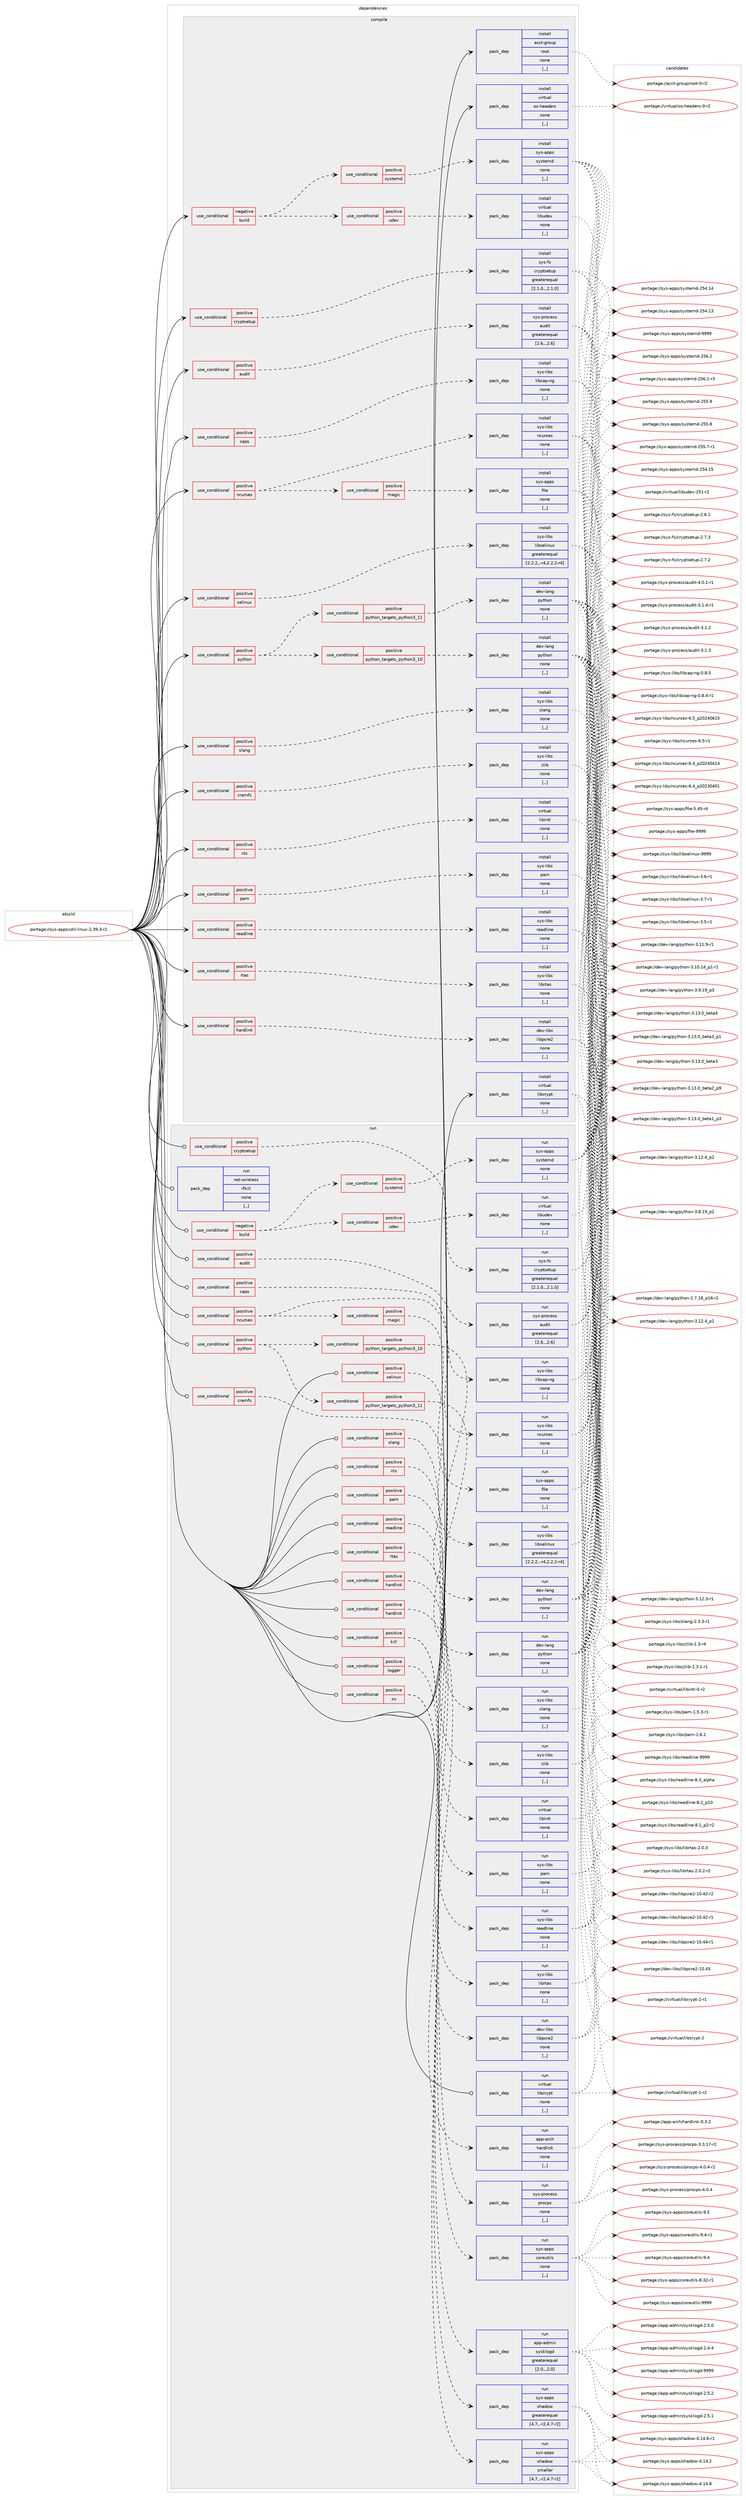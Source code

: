 digraph prolog {

# *************
# Graph options
# *************

newrank=true;
concentrate=true;
compound=true;
graph [rankdir=LR,fontname=Helvetica,fontsize=10,ranksep=1.5];#, ranksep=2.5, nodesep=0.2];
edge  [arrowhead=vee];
node  [fontname=Helvetica,fontsize=10];

# **********
# The ebuild
# **********

subgraph cluster_leftcol {
color=gray;
label=<<i>ebuild</i>>;
id [label="portage://sys-apps/util-linux-2.39.3-r2", color=red, width=4, href="../sys-apps/util-linux-2.39.3-r2.svg"];
}

# ****************
# The dependencies
# ****************

subgraph cluster_midcol {
color=gray;
label=<<i>dependencies</i>>;
subgraph cluster_compile {
fillcolor="#eeeeee";
style=filled;
label=<<i>compile</i>>;
subgraph cond113351 {
dependency426937 [label=<<TABLE BORDER="0" CELLBORDER="1" CELLSPACING="0" CELLPADDING="4"><TR><TD ROWSPAN="3" CELLPADDING="10">use_conditional</TD></TR><TR><TD>negative</TD></TR><TR><TD>build</TD></TR></TABLE>>, shape=none, color=red];
subgraph cond113352 {
dependency426938 [label=<<TABLE BORDER="0" CELLBORDER="1" CELLSPACING="0" CELLPADDING="4"><TR><TD ROWSPAN="3" CELLPADDING="10">use_conditional</TD></TR><TR><TD>positive</TD></TR><TR><TD>systemd</TD></TR></TABLE>>, shape=none, color=red];
subgraph pack310649 {
dependency426939 [label=<<TABLE BORDER="0" CELLBORDER="1" CELLSPACING="0" CELLPADDING="4" WIDTH="220"><TR><TD ROWSPAN="6" CELLPADDING="30">pack_dep</TD></TR><TR><TD WIDTH="110">install</TD></TR><TR><TD>sys-apps</TD></TR><TR><TD>systemd</TD></TR><TR><TD>none</TD></TR><TR><TD>[,,]</TD></TR></TABLE>>, shape=none, color=blue];
}
dependency426938:e -> dependency426939:w [weight=20,style="dashed",arrowhead="vee"];
}
dependency426937:e -> dependency426938:w [weight=20,style="dashed",arrowhead="vee"];
subgraph cond113353 {
dependency426940 [label=<<TABLE BORDER="0" CELLBORDER="1" CELLSPACING="0" CELLPADDING="4"><TR><TD ROWSPAN="3" CELLPADDING="10">use_conditional</TD></TR><TR><TD>positive</TD></TR><TR><TD>udev</TD></TR></TABLE>>, shape=none, color=red];
subgraph pack310650 {
dependency426941 [label=<<TABLE BORDER="0" CELLBORDER="1" CELLSPACING="0" CELLPADDING="4" WIDTH="220"><TR><TD ROWSPAN="6" CELLPADDING="30">pack_dep</TD></TR><TR><TD WIDTH="110">install</TD></TR><TR><TD>virtual</TD></TR><TR><TD>libudev</TD></TR><TR><TD>none</TD></TR><TR><TD>[,,]</TD></TR></TABLE>>, shape=none, color=blue];
}
dependency426940:e -> dependency426941:w [weight=20,style="dashed",arrowhead="vee"];
}
dependency426937:e -> dependency426940:w [weight=20,style="dashed",arrowhead="vee"];
}
id:e -> dependency426937:w [weight=20,style="solid",arrowhead="vee"];
subgraph cond113354 {
dependency426942 [label=<<TABLE BORDER="0" CELLBORDER="1" CELLSPACING="0" CELLPADDING="4"><TR><TD ROWSPAN="3" CELLPADDING="10">use_conditional</TD></TR><TR><TD>positive</TD></TR><TR><TD>audit</TD></TR></TABLE>>, shape=none, color=red];
subgraph pack310651 {
dependency426943 [label=<<TABLE BORDER="0" CELLBORDER="1" CELLSPACING="0" CELLPADDING="4" WIDTH="220"><TR><TD ROWSPAN="6" CELLPADDING="30">pack_dep</TD></TR><TR><TD WIDTH="110">install</TD></TR><TR><TD>sys-process</TD></TR><TR><TD>audit</TD></TR><TR><TD>greaterequal</TD></TR><TR><TD>[2.6,,,2.6]</TD></TR></TABLE>>, shape=none, color=blue];
}
dependency426942:e -> dependency426943:w [weight=20,style="dashed",arrowhead="vee"];
}
id:e -> dependency426942:w [weight=20,style="solid",arrowhead="vee"];
subgraph cond113355 {
dependency426944 [label=<<TABLE BORDER="0" CELLBORDER="1" CELLSPACING="0" CELLPADDING="4"><TR><TD ROWSPAN="3" CELLPADDING="10">use_conditional</TD></TR><TR><TD>positive</TD></TR><TR><TD>caps</TD></TR></TABLE>>, shape=none, color=red];
subgraph pack310652 {
dependency426945 [label=<<TABLE BORDER="0" CELLBORDER="1" CELLSPACING="0" CELLPADDING="4" WIDTH="220"><TR><TD ROWSPAN="6" CELLPADDING="30">pack_dep</TD></TR><TR><TD WIDTH="110">install</TD></TR><TR><TD>sys-libs</TD></TR><TR><TD>libcap-ng</TD></TR><TR><TD>none</TD></TR><TR><TD>[,,]</TD></TR></TABLE>>, shape=none, color=blue];
}
dependency426944:e -> dependency426945:w [weight=20,style="dashed",arrowhead="vee"];
}
id:e -> dependency426944:w [weight=20,style="solid",arrowhead="vee"];
subgraph cond113356 {
dependency426946 [label=<<TABLE BORDER="0" CELLBORDER="1" CELLSPACING="0" CELLPADDING="4"><TR><TD ROWSPAN="3" CELLPADDING="10">use_conditional</TD></TR><TR><TD>positive</TD></TR><TR><TD>cramfs</TD></TR></TABLE>>, shape=none, color=red];
subgraph pack310653 {
dependency426947 [label=<<TABLE BORDER="0" CELLBORDER="1" CELLSPACING="0" CELLPADDING="4" WIDTH="220"><TR><TD ROWSPAN="6" CELLPADDING="30">pack_dep</TD></TR><TR><TD WIDTH="110">install</TD></TR><TR><TD>sys-libs</TD></TR><TR><TD>zlib</TD></TR><TR><TD>none</TD></TR><TR><TD>[,,]</TD></TR></TABLE>>, shape=none, color=blue];
}
dependency426946:e -> dependency426947:w [weight=20,style="dashed",arrowhead="vee"];
}
id:e -> dependency426946:w [weight=20,style="solid",arrowhead="vee"];
subgraph cond113357 {
dependency426948 [label=<<TABLE BORDER="0" CELLBORDER="1" CELLSPACING="0" CELLPADDING="4"><TR><TD ROWSPAN="3" CELLPADDING="10">use_conditional</TD></TR><TR><TD>positive</TD></TR><TR><TD>cryptsetup</TD></TR></TABLE>>, shape=none, color=red];
subgraph pack310654 {
dependency426949 [label=<<TABLE BORDER="0" CELLBORDER="1" CELLSPACING="0" CELLPADDING="4" WIDTH="220"><TR><TD ROWSPAN="6" CELLPADDING="30">pack_dep</TD></TR><TR><TD WIDTH="110">install</TD></TR><TR><TD>sys-fs</TD></TR><TR><TD>cryptsetup</TD></TR><TR><TD>greaterequal</TD></TR><TR><TD>[2.1.0,,,2.1.0]</TD></TR></TABLE>>, shape=none, color=blue];
}
dependency426948:e -> dependency426949:w [weight=20,style="dashed",arrowhead="vee"];
}
id:e -> dependency426948:w [weight=20,style="solid",arrowhead="vee"];
subgraph cond113358 {
dependency426950 [label=<<TABLE BORDER="0" CELLBORDER="1" CELLSPACING="0" CELLPADDING="4"><TR><TD ROWSPAN="3" CELLPADDING="10">use_conditional</TD></TR><TR><TD>positive</TD></TR><TR><TD>hardlink</TD></TR></TABLE>>, shape=none, color=red];
subgraph pack310655 {
dependency426951 [label=<<TABLE BORDER="0" CELLBORDER="1" CELLSPACING="0" CELLPADDING="4" WIDTH="220"><TR><TD ROWSPAN="6" CELLPADDING="30">pack_dep</TD></TR><TR><TD WIDTH="110">install</TD></TR><TR><TD>dev-libs</TD></TR><TR><TD>libpcre2</TD></TR><TR><TD>none</TD></TR><TR><TD>[,,]</TD></TR></TABLE>>, shape=none, color=blue];
}
dependency426950:e -> dependency426951:w [weight=20,style="dashed",arrowhead="vee"];
}
id:e -> dependency426950:w [weight=20,style="solid",arrowhead="vee"];
subgraph cond113359 {
dependency426952 [label=<<TABLE BORDER="0" CELLBORDER="1" CELLSPACING="0" CELLPADDING="4"><TR><TD ROWSPAN="3" CELLPADDING="10">use_conditional</TD></TR><TR><TD>positive</TD></TR><TR><TD>ncurses</TD></TR></TABLE>>, shape=none, color=red];
subgraph pack310656 {
dependency426953 [label=<<TABLE BORDER="0" CELLBORDER="1" CELLSPACING="0" CELLPADDING="4" WIDTH="220"><TR><TD ROWSPAN="6" CELLPADDING="30">pack_dep</TD></TR><TR><TD WIDTH="110">install</TD></TR><TR><TD>sys-libs</TD></TR><TR><TD>ncurses</TD></TR><TR><TD>none</TD></TR><TR><TD>[,,]</TD></TR></TABLE>>, shape=none, color=blue];
}
dependency426952:e -> dependency426953:w [weight=20,style="dashed",arrowhead="vee"];
subgraph cond113360 {
dependency426954 [label=<<TABLE BORDER="0" CELLBORDER="1" CELLSPACING="0" CELLPADDING="4"><TR><TD ROWSPAN="3" CELLPADDING="10">use_conditional</TD></TR><TR><TD>positive</TD></TR><TR><TD>magic</TD></TR></TABLE>>, shape=none, color=red];
subgraph pack310657 {
dependency426955 [label=<<TABLE BORDER="0" CELLBORDER="1" CELLSPACING="0" CELLPADDING="4" WIDTH="220"><TR><TD ROWSPAN="6" CELLPADDING="30">pack_dep</TD></TR><TR><TD WIDTH="110">install</TD></TR><TR><TD>sys-apps</TD></TR><TR><TD>file</TD></TR><TR><TD>none</TD></TR><TR><TD>[,,]</TD></TR></TABLE>>, shape=none, color=blue];
}
dependency426954:e -> dependency426955:w [weight=20,style="dashed",arrowhead="vee"];
}
dependency426952:e -> dependency426954:w [weight=20,style="dashed",arrowhead="vee"];
}
id:e -> dependency426952:w [weight=20,style="solid",arrowhead="vee"];
subgraph cond113361 {
dependency426956 [label=<<TABLE BORDER="0" CELLBORDER="1" CELLSPACING="0" CELLPADDING="4"><TR><TD ROWSPAN="3" CELLPADDING="10">use_conditional</TD></TR><TR><TD>positive</TD></TR><TR><TD>nls</TD></TR></TABLE>>, shape=none, color=red];
subgraph pack310658 {
dependency426957 [label=<<TABLE BORDER="0" CELLBORDER="1" CELLSPACING="0" CELLPADDING="4" WIDTH="220"><TR><TD ROWSPAN="6" CELLPADDING="30">pack_dep</TD></TR><TR><TD WIDTH="110">install</TD></TR><TR><TD>virtual</TD></TR><TR><TD>libintl</TD></TR><TR><TD>none</TD></TR><TR><TD>[,,]</TD></TR></TABLE>>, shape=none, color=blue];
}
dependency426956:e -> dependency426957:w [weight=20,style="dashed",arrowhead="vee"];
}
id:e -> dependency426956:w [weight=20,style="solid",arrowhead="vee"];
subgraph cond113362 {
dependency426958 [label=<<TABLE BORDER="0" CELLBORDER="1" CELLSPACING="0" CELLPADDING="4"><TR><TD ROWSPAN="3" CELLPADDING="10">use_conditional</TD></TR><TR><TD>positive</TD></TR><TR><TD>pam</TD></TR></TABLE>>, shape=none, color=red];
subgraph pack310659 {
dependency426959 [label=<<TABLE BORDER="0" CELLBORDER="1" CELLSPACING="0" CELLPADDING="4" WIDTH="220"><TR><TD ROWSPAN="6" CELLPADDING="30">pack_dep</TD></TR><TR><TD WIDTH="110">install</TD></TR><TR><TD>sys-libs</TD></TR><TR><TD>pam</TD></TR><TR><TD>none</TD></TR><TR><TD>[,,]</TD></TR></TABLE>>, shape=none, color=blue];
}
dependency426958:e -> dependency426959:w [weight=20,style="dashed",arrowhead="vee"];
}
id:e -> dependency426958:w [weight=20,style="solid",arrowhead="vee"];
subgraph cond113363 {
dependency426960 [label=<<TABLE BORDER="0" CELLBORDER="1" CELLSPACING="0" CELLPADDING="4"><TR><TD ROWSPAN="3" CELLPADDING="10">use_conditional</TD></TR><TR><TD>positive</TD></TR><TR><TD>python</TD></TR></TABLE>>, shape=none, color=red];
subgraph cond113364 {
dependency426961 [label=<<TABLE BORDER="0" CELLBORDER="1" CELLSPACING="0" CELLPADDING="4"><TR><TD ROWSPAN="3" CELLPADDING="10">use_conditional</TD></TR><TR><TD>positive</TD></TR><TR><TD>python_targets_python3_10</TD></TR></TABLE>>, shape=none, color=red];
subgraph pack310660 {
dependency426962 [label=<<TABLE BORDER="0" CELLBORDER="1" CELLSPACING="0" CELLPADDING="4" WIDTH="220"><TR><TD ROWSPAN="6" CELLPADDING="30">pack_dep</TD></TR><TR><TD WIDTH="110">install</TD></TR><TR><TD>dev-lang</TD></TR><TR><TD>python</TD></TR><TR><TD>none</TD></TR><TR><TD>[,,]</TD></TR></TABLE>>, shape=none, color=blue];
}
dependency426961:e -> dependency426962:w [weight=20,style="dashed",arrowhead="vee"];
}
dependency426960:e -> dependency426961:w [weight=20,style="dashed",arrowhead="vee"];
subgraph cond113365 {
dependency426963 [label=<<TABLE BORDER="0" CELLBORDER="1" CELLSPACING="0" CELLPADDING="4"><TR><TD ROWSPAN="3" CELLPADDING="10">use_conditional</TD></TR><TR><TD>positive</TD></TR><TR><TD>python_targets_python3_11</TD></TR></TABLE>>, shape=none, color=red];
subgraph pack310661 {
dependency426964 [label=<<TABLE BORDER="0" CELLBORDER="1" CELLSPACING="0" CELLPADDING="4" WIDTH="220"><TR><TD ROWSPAN="6" CELLPADDING="30">pack_dep</TD></TR><TR><TD WIDTH="110">install</TD></TR><TR><TD>dev-lang</TD></TR><TR><TD>python</TD></TR><TR><TD>none</TD></TR><TR><TD>[,,]</TD></TR></TABLE>>, shape=none, color=blue];
}
dependency426963:e -> dependency426964:w [weight=20,style="dashed",arrowhead="vee"];
}
dependency426960:e -> dependency426963:w [weight=20,style="dashed",arrowhead="vee"];
}
id:e -> dependency426960:w [weight=20,style="solid",arrowhead="vee"];
subgraph cond113366 {
dependency426965 [label=<<TABLE BORDER="0" CELLBORDER="1" CELLSPACING="0" CELLPADDING="4"><TR><TD ROWSPAN="3" CELLPADDING="10">use_conditional</TD></TR><TR><TD>positive</TD></TR><TR><TD>readline</TD></TR></TABLE>>, shape=none, color=red];
subgraph pack310662 {
dependency426966 [label=<<TABLE BORDER="0" CELLBORDER="1" CELLSPACING="0" CELLPADDING="4" WIDTH="220"><TR><TD ROWSPAN="6" CELLPADDING="30">pack_dep</TD></TR><TR><TD WIDTH="110">install</TD></TR><TR><TD>sys-libs</TD></TR><TR><TD>readline</TD></TR><TR><TD>none</TD></TR><TR><TD>[,,]</TD></TR></TABLE>>, shape=none, color=blue];
}
dependency426965:e -> dependency426966:w [weight=20,style="dashed",arrowhead="vee"];
}
id:e -> dependency426965:w [weight=20,style="solid",arrowhead="vee"];
subgraph cond113367 {
dependency426967 [label=<<TABLE BORDER="0" CELLBORDER="1" CELLSPACING="0" CELLPADDING="4"><TR><TD ROWSPAN="3" CELLPADDING="10">use_conditional</TD></TR><TR><TD>positive</TD></TR><TR><TD>rtas</TD></TR></TABLE>>, shape=none, color=red];
subgraph pack310663 {
dependency426968 [label=<<TABLE BORDER="0" CELLBORDER="1" CELLSPACING="0" CELLPADDING="4" WIDTH="220"><TR><TD ROWSPAN="6" CELLPADDING="30">pack_dep</TD></TR><TR><TD WIDTH="110">install</TD></TR><TR><TD>sys-libs</TD></TR><TR><TD>librtas</TD></TR><TR><TD>none</TD></TR><TR><TD>[,,]</TD></TR></TABLE>>, shape=none, color=blue];
}
dependency426967:e -> dependency426968:w [weight=20,style="dashed",arrowhead="vee"];
}
id:e -> dependency426967:w [weight=20,style="solid",arrowhead="vee"];
subgraph cond113368 {
dependency426969 [label=<<TABLE BORDER="0" CELLBORDER="1" CELLSPACING="0" CELLPADDING="4"><TR><TD ROWSPAN="3" CELLPADDING="10">use_conditional</TD></TR><TR><TD>positive</TD></TR><TR><TD>selinux</TD></TR></TABLE>>, shape=none, color=red];
subgraph pack310664 {
dependency426970 [label=<<TABLE BORDER="0" CELLBORDER="1" CELLSPACING="0" CELLPADDING="4" WIDTH="220"><TR><TD ROWSPAN="6" CELLPADDING="30">pack_dep</TD></TR><TR><TD WIDTH="110">install</TD></TR><TR><TD>sys-libs</TD></TR><TR><TD>libselinux</TD></TR><TR><TD>greaterequal</TD></TR><TR><TD>[2.2.2,,-r4,2.2.2-r4]</TD></TR></TABLE>>, shape=none, color=blue];
}
dependency426969:e -> dependency426970:w [weight=20,style="dashed",arrowhead="vee"];
}
id:e -> dependency426969:w [weight=20,style="solid",arrowhead="vee"];
subgraph cond113369 {
dependency426971 [label=<<TABLE BORDER="0" CELLBORDER="1" CELLSPACING="0" CELLPADDING="4"><TR><TD ROWSPAN="3" CELLPADDING="10">use_conditional</TD></TR><TR><TD>positive</TD></TR><TR><TD>slang</TD></TR></TABLE>>, shape=none, color=red];
subgraph pack310665 {
dependency426972 [label=<<TABLE BORDER="0" CELLBORDER="1" CELLSPACING="0" CELLPADDING="4" WIDTH="220"><TR><TD ROWSPAN="6" CELLPADDING="30">pack_dep</TD></TR><TR><TD WIDTH="110">install</TD></TR><TR><TD>sys-libs</TD></TR><TR><TD>slang</TD></TR><TR><TD>none</TD></TR><TR><TD>[,,]</TD></TR></TABLE>>, shape=none, color=blue];
}
dependency426971:e -> dependency426972:w [weight=20,style="dashed",arrowhead="vee"];
}
id:e -> dependency426971:w [weight=20,style="solid",arrowhead="vee"];
subgraph pack310666 {
dependency426973 [label=<<TABLE BORDER="0" CELLBORDER="1" CELLSPACING="0" CELLPADDING="4" WIDTH="220"><TR><TD ROWSPAN="6" CELLPADDING="30">pack_dep</TD></TR><TR><TD WIDTH="110">install</TD></TR><TR><TD>acct-group</TD></TR><TR><TD>root</TD></TR><TR><TD>none</TD></TR><TR><TD>[,,]</TD></TR></TABLE>>, shape=none, color=blue];
}
id:e -> dependency426973:w [weight=20,style="solid",arrowhead="vee"];
subgraph pack310667 {
dependency426974 [label=<<TABLE BORDER="0" CELLBORDER="1" CELLSPACING="0" CELLPADDING="4" WIDTH="220"><TR><TD ROWSPAN="6" CELLPADDING="30">pack_dep</TD></TR><TR><TD WIDTH="110">install</TD></TR><TR><TD>virtual</TD></TR><TR><TD>libcrypt</TD></TR><TR><TD>none</TD></TR><TR><TD>[,,]</TD></TR></TABLE>>, shape=none, color=blue];
}
id:e -> dependency426974:w [weight=20,style="solid",arrowhead="vee"];
subgraph pack310668 {
dependency426975 [label=<<TABLE BORDER="0" CELLBORDER="1" CELLSPACING="0" CELLPADDING="4" WIDTH="220"><TR><TD ROWSPAN="6" CELLPADDING="30">pack_dep</TD></TR><TR><TD WIDTH="110">install</TD></TR><TR><TD>virtual</TD></TR><TR><TD>os-headers</TD></TR><TR><TD>none</TD></TR><TR><TD>[,,]</TD></TR></TABLE>>, shape=none, color=blue];
}
id:e -> dependency426975:w [weight=20,style="solid",arrowhead="vee"];
}
subgraph cluster_compileandrun {
fillcolor="#eeeeee";
style=filled;
label=<<i>compile and run</i>>;
}
subgraph cluster_run {
fillcolor="#eeeeee";
style=filled;
label=<<i>run</i>>;
subgraph cond113370 {
dependency426976 [label=<<TABLE BORDER="0" CELLBORDER="1" CELLSPACING="0" CELLPADDING="4"><TR><TD ROWSPAN="3" CELLPADDING="10">use_conditional</TD></TR><TR><TD>negative</TD></TR><TR><TD>build</TD></TR></TABLE>>, shape=none, color=red];
subgraph cond113371 {
dependency426977 [label=<<TABLE BORDER="0" CELLBORDER="1" CELLSPACING="0" CELLPADDING="4"><TR><TD ROWSPAN="3" CELLPADDING="10">use_conditional</TD></TR><TR><TD>positive</TD></TR><TR><TD>systemd</TD></TR></TABLE>>, shape=none, color=red];
subgraph pack310669 {
dependency426978 [label=<<TABLE BORDER="0" CELLBORDER="1" CELLSPACING="0" CELLPADDING="4" WIDTH="220"><TR><TD ROWSPAN="6" CELLPADDING="30">pack_dep</TD></TR><TR><TD WIDTH="110">run</TD></TR><TR><TD>sys-apps</TD></TR><TR><TD>systemd</TD></TR><TR><TD>none</TD></TR><TR><TD>[,,]</TD></TR></TABLE>>, shape=none, color=blue];
}
dependency426977:e -> dependency426978:w [weight=20,style="dashed",arrowhead="vee"];
}
dependency426976:e -> dependency426977:w [weight=20,style="dashed",arrowhead="vee"];
subgraph cond113372 {
dependency426979 [label=<<TABLE BORDER="0" CELLBORDER="1" CELLSPACING="0" CELLPADDING="4"><TR><TD ROWSPAN="3" CELLPADDING="10">use_conditional</TD></TR><TR><TD>positive</TD></TR><TR><TD>udev</TD></TR></TABLE>>, shape=none, color=red];
subgraph pack310670 {
dependency426980 [label=<<TABLE BORDER="0" CELLBORDER="1" CELLSPACING="0" CELLPADDING="4" WIDTH="220"><TR><TD ROWSPAN="6" CELLPADDING="30">pack_dep</TD></TR><TR><TD WIDTH="110">run</TD></TR><TR><TD>virtual</TD></TR><TR><TD>libudev</TD></TR><TR><TD>none</TD></TR><TR><TD>[,,]</TD></TR></TABLE>>, shape=none, color=blue];
}
dependency426979:e -> dependency426980:w [weight=20,style="dashed",arrowhead="vee"];
}
dependency426976:e -> dependency426979:w [weight=20,style="dashed",arrowhead="vee"];
}
id:e -> dependency426976:w [weight=20,style="solid",arrowhead="odot"];
subgraph cond113373 {
dependency426981 [label=<<TABLE BORDER="0" CELLBORDER="1" CELLSPACING="0" CELLPADDING="4"><TR><TD ROWSPAN="3" CELLPADDING="10">use_conditional</TD></TR><TR><TD>positive</TD></TR><TR><TD>audit</TD></TR></TABLE>>, shape=none, color=red];
subgraph pack310671 {
dependency426982 [label=<<TABLE BORDER="0" CELLBORDER="1" CELLSPACING="0" CELLPADDING="4" WIDTH="220"><TR><TD ROWSPAN="6" CELLPADDING="30">pack_dep</TD></TR><TR><TD WIDTH="110">run</TD></TR><TR><TD>sys-process</TD></TR><TR><TD>audit</TD></TR><TR><TD>greaterequal</TD></TR><TR><TD>[2.6,,,2.6]</TD></TR></TABLE>>, shape=none, color=blue];
}
dependency426981:e -> dependency426982:w [weight=20,style="dashed",arrowhead="vee"];
}
id:e -> dependency426981:w [weight=20,style="solid",arrowhead="odot"];
subgraph cond113374 {
dependency426983 [label=<<TABLE BORDER="0" CELLBORDER="1" CELLSPACING="0" CELLPADDING="4"><TR><TD ROWSPAN="3" CELLPADDING="10">use_conditional</TD></TR><TR><TD>positive</TD></TR><TR><TD>caps</TD></TR></TABLE>>, shape=none, color=red];
subgraph pack310672 {
dependency426984 [label=<<TABLE BORDER="0" CELLBORDER="1" CELLSPACING="0" CELLPADDING="4" WIDTH="220"><TR><TD ROWSPAN="6" CELLPADDING="30">pack_dep</TD></TR><TR><TD WIDTH="110">run</TD></TR><TR><TD>sys-libs</TD></TR><TR><TD>libcap-ng</TD></TR><TR><TD>none</TD></TR><TR><TD>[,,]</TD></TR></TABLE>>, shape=none, color=blue];
}
dependency426983:e -> dependency426984:w [weight=20,style="dashed",arrowhead="vee"];
}
id:e -> dependency426983:w [weight=20,style="solid",arrowhead="odot"];
subgraph cond113375 {
dependency426985 [label=<<TABLE BORDER="0" CELLBORDER="1" CELLSPACING="0" CELLPADDING="4"><TR><TD ROWSPAN="3" CELLPADDING="10">use_conditional</TD></TR><TR><TD>positive</TD></TR><TR><TD>cramfs</TD></TR></TABLE>>, shape=none, color=red];
subgraph pack310673 {
dependency426986 [label=<<TABLE BORDER="0" CELLBORDER="1" CELLSPACING="0" CELLPADDING="4" WIDTH="220"><TR><TD ROWSPAN="6" CELLPADDING="30">pack_dep</TD></TR><TR><TD WIDTH="110">run</TD></TR><TR><TD>sys-libs</TD></TR><TR><TD>zlib</TD></TR><TR><TD>none</TD></TR><TR><TD>[,,]</TD></TR></TABLE>>, shape=none, color=blue];
}
dependency426985:e -> dependency426986:w [weight=20,style="dashed",arrowhead="vee"];
}
id:e -> dependency426985:w [weight=20,style="solid",arrowhead="odot"];
subgraph cond113376 {
dependency426987 [label=<<TABLE BORDER="0" CELLBORDER="1" CELLSPACING="0" CELLPADDING="4"><TR><TD ROWSPAN="3" CELLPADDING="10">use_conditional</TD></TR><TR><TD>positive</TD></TR><TR><TD>cryptsetup</TD></TR></TABLE>>, shape=none, color=red];
subgraph pack310674 {
dependency426988 [label=<<TABLE BORDER="0" CELLBORDER="1" CELLSPACING="0" CELLPADDING="4" WIDTH="220"><TR><TD ROWSPAN="6" CELLPADDING="30">pack_dep</TD></TR><TR><TD WIDTH="110">run</TD></TR><TR><TD>sys-fs</TD></TR><TR><TD>cryptsetup</TD></TR><TR><TD>greaterequal</TD></TR><TR><TD>[2.1.0,,,2.1.0]</TD></TR></TABLE>>, shape=none, color=blue];
}
dependency426987:e -> dependency426988:w [weight=20,style="dashed",arrowhead="vee"];
}
id:e -> dependency426987:w [weight=20,style="solid",arrowhead="odot"];
subgraph cond113377 {
dependency426989 [label=<<TABLE BORDER="0" CELLBORDER="1" CELLSPACING="0" CELLPADDING="4"><TR><TD ROWSPAN="3" CELLPADDING="10">use_conditional</TD></TR><TR><TD>positive</TD></TR><TR><TD>hardlink</TD></TR></TABLE>>, shape=none, color=red];
subgraph pack310675 {
dependency426990 [label=<<TABLE BORDER="0" CELLBORDER="1" CELLSPACING="0" CELLPADDING="4" WIDTH="220"><TR><TD ROWSPAN="6" CELLPADDING="30">pack_dep</TD></TR><TR><TD WIDTH="110">run</TD></TR><TR><TD>dev-libs</TD></TR><TR><TD>libpcre2</TD></TR><TR><TD>none</TD></TR><TR><TD>[,,]</TD></TR></TABLE>>, shape=none, color=blue];
}
dependency426989:e -> dependency426990:w [weight=20,style="dashed",arrowhead="vee"];
}
id:e -> dependency426989:w [weight=20,style="solid",arrowhead="odot"];
subgraph cond113378 {
dependency426991 [label=<<TABLE BORDER="0" CELLBORDER="1" CELLSPACING="0" CELLPADDING="4"><TR><TD ROWSPAN="3" CELLPADDING="10">use_conditional</TD></TR><TR><TD>positive</TD></TR><TR><TD>hardlink</TD></TR></TABLE>>, shape=none, color=red];
subgraph pack310676 {
dependency426992 [label=<<TABLE BORDER="0" CELLBORDER="1" CELLSPACING="0" CELLPADDING="4" WIDTH="220"><TR><TD ROWSPAN="6" CELLPADDING="30">pack_dep</TD></TR><TR><TD WIDTH="110">run</TD></TR><TR><TD>app-arch</TD></TR><TR><TD>hardlink</TD></TR><TR><TD>none</TD></TR><TR><TD>[,,]</TD></TR></TABLE>>, shape=none, color=blue];
}
dependency426991:e -> dependency426992:w [weight=20,style="dashed",arrowhead="vee"];
}
id:e -> dependency426991:w [weight=20,style="solid",arrowhead="odot"];
subgraph cond113379 {
dependency426993 [label=<<TABLE BORDER="0" CELLBORDER="1" CELLSPACING="0" CELLPADDING="4"><TR><TD ROWSPAN="3" CELLPADDING="10">use_conditional</TD></TR><TR><TD>positive</TD></TR><TR><TD>kill</TD></TR></TABLE>>, shape=none, color=red];
subgraph pack310677 {
dependency426994 [label=<<TABLE BORDER="0" CELLBORDER="1" CELLSPACING="0" CELLPADDING="4" WIDTH="220"><TR><TD ROWSPAN="6" CELLPADDING="30">pack_dep</TD></TR><TR><TD WIDTH="110">run</TD></TR><TR><TD>sys-apps</TD></TR><TR><TD>coreutils</TD></TR><TR><TD>none</TD></TR><TR><TD>[,,]</TD></TR></TABLE>>, shape=none, color=blue];
}
dependency426993:e -> dependency426994:w [weight=20,style="dashed",arrowhead="vee"];
subgraph pack310678 {
dependency426995 [label=<<TABLE BORDER="0" CELLBORDER="1" CELLSPACING="0" CELLPADDING="4" WIDTH="220"><TR><TD ROWSPAN="6" CELLPADDING="30">pack_dep</TD></TR><TR><TD WIDTH="110">run</TD></TR><TR><TD>sys-process</TD></TR><TR><TD>procps</TD></TR><TR><TD>none</TD></TR><TR><TD>[,,]</TD></TR></TABLE>>, shape=none, color=blue];
}
dependency426993:e -> dependency426995:w [weight=20,style="dashed",arrowhead="vee"];
}
id:e -> dependency426993:w [weight=20,style="solid",arrowhead="odot"];
subgraph cond113380 {
dependency426996 [label=<<TABLE BORDER="0" CELLBORDER="1" CELLSPACING="0" CELLPADDING="4"><TR><TD ROWSPAN="3" CELLPADDING="10">use_conditional</TD></TR><TR><TD>positive</TD></TR><TR><TD>logger</TD></TR></TABLE>>, shape=none, color=red];
subgraph pack310679 {
dependency426997 [label=<<TABLE BORDER="0" CELLBORDER="1" CELLSPACING="0" CELLPADDING="4" WIDTH="220"><TR><TD ROWSPAN="6" CELLPADDING="30">pack_dep</TD></TR><TR><TD WIDTH="110">run</TD></TR><TR><TD>app-admin</TD></TR><TR><TD>sysklogd</TD></TR><TR><TD>greaterequal</TD></TR><TR><TD>[2.0,,,2.0]</TD></TR></TABLE>>, shape=none, color=blue];
}
dependency426996:e -> dependency426997:w [weight=20,style="dashed",arrowhead="vee"];
}
id:e -> dependency426996:w [weight=20,style="solid",arrowhead="odot"];
subgraph cond113381 {
dependency426998 [label=<<TABLE BORDER="0" CELLBORDER="1" CELLSPACING="0" CELLPADDING="4"><TR><TD ROWSPAN="3" CELLPADDING="10">use_conditional</TD></TR><TR><TD>positive</TD></TR><TR><TD>ncurses</TD></TR></TABLE>>, shape=none, color=red];
subgraph pack310680 {
dependency426999 [label=<<TABLE BORDER="0" CELLBORDER="1" CELLSPACING="0" CELLPADDING="4" WIDTH="220"><TR><TD ROWSPAN="6" CELLPADDING="30">pack_dep</TD></TR><TR><TD WIDTH="110">run</TD></TR><TR><TD>sys-libs</TD></TR><TR><TD>ncurses</TD></TR><TR><TD>none</TD></TR><TR><TD>[,,]</TD></TR></TABLE>>, shape=none, color=blue];
}
dependency426998:e -> dependency426999:w [weight=20,style="dashed",arrowhead="vee"];
subgraph cond113382 {
dependency427000 [label=<<TABLE BORDER="0" CELLBORDER="1" CELLSPACING="0" CELLPADDING="4"><TR><TD ROWSPAN="3" CELLPADDING="10">use_conditional</TD></TR><TR><TD>positive</TD></TR><TR><TD>magic</TD></TR></TABLE>>, shape=none, color=red];
subgraph pack310681 {
dependency427001 [label=<<TABLE BORDER="0" CELLBORDER="1" CELLSPACING="0" CELLPADDING="4" WIDTH="220"><TR><TD ROWSPAN="6" CELLPADDING="30">pack_dep</TD></TR><TR><TD WIDTH="110">run</TD></TR><TR><TD>sys-apps</TD></TR><TR><TD>file</TD></TR><TR><TD>none</TD></TR><TR><TD>[,,]</TD></TR></TABLE>>, shape=none, color=blue];
}
dependency427000:e -> dependency427001:w [weight=20,style="dashed",arrowhead="vee"];
}
dependency426998:e -> dependency427000:w [weight=20,style="dashed",arrowhead="vee"];
}
id:e -> dependency426998:w [weight=20,style="solid",arrowhead="odot"];
subgraph cond113383 {
dependency427002 [label=<<TABLE BORDER="0" CELLBORDER="1" CELLSPACING="0" CELLPADDING="4"><TR><TD ROWSPAN="3" CELLPADDING="10">use_conditional</TD></TR><TR><TD>positive</TD></TR><TR><TD>nls</TD></TR></TABLE>>, shape=none, color=red];
subgraph pack310682 {
dependency427003 [label=<<TABLE BORDER="0" CELLBORDER="1" CELLSPACING="0" CELLPADDING="4" WIDTH="220"><TR><TD ROWSPAN="6" CELLPADDING="30">pack_dep</TD></TR><TR><TD WIDTH="110">run</TD></TR><TR><TD>virtual</TD></TR><TR><TD>libintl</TD></TR><TR><TD>none</TD></TR><TR><TD>[,,]</TD></TR></TABLE>>, shape=none, color=blue];
}
dependency427002:e -> dependency427003:w [weight=20,style="dashed",arrowhead="vee"];
}
id:e -> dependency427002:w [weight=20,style="solid",arrowhead="odot"];
subgraph cond113384 {
dependency427004 [label=<<TABLE BORDER="0" CELLBORDER="1" CELLSPACING="0" CELLPADDING="4"><TR><TD ROWSPAN="3" CELLPADDING="10">use_conditional</TD></TR><TR><TD>positive</TD></TR><TR><TD>pam</TD></TR></TABLE>>, shape=none, color=red];
subgraph pack310683 {
dependency427005 [label=<<TABLE BORDER="0" CELLBORDER="1" CELLSPACING="0" CELLPADDING="4" WIDTH="220"><TR><TD ROWSPAN="6" CELLPADDING="30">pack_dep</TD></TR><TR><TD WIDTH="110">run</TD></TR><TR><TD>sys-libs</TD></TR><TR><TD>pam</TD></TR><TR><TD>none</TD></TR><TR><TD>[,,]</TD></TR></TABLE>>, shape=none, color=blue];
}
dependency427004:e -> dependency427005:w [weight=20,style="dashed",arrowhead="vee"];
}
id:e -> dependency427004:w [weight=20,style="solid",arrowhead="odot"];
subgraph cond113385 {
dependency427006 [label=<<TABLE BORDER="0" CELLBORDER="1" CELLSPACING="0" CELLPADDING="4"><TR><TD ROWSPAN="3" CELLPADDING="10">use_conditional</TD></TR><TR><TD>positive</TD></TR><TR><TD>python</TD></TR></TABLE>>, shape=none, color=red];
subgraph cond113386 {
dependency427007 [label=<<TABLE BORDER="0" CELLBORDER="1" CELLSPACING="0" CELLPADDING="4"><TR><TD ROWSPAN="3" CELLPADDING="10">use_conditional</TD></TR><TR><TD>positive</TD></TR><TR><TD>python_targets_python3_10</TD></TR></TABLE>>, shape=none, color=red];
subgraph pack310684 {
dependency427008 [label=<<TABLE BORDER="0" CELLBORDER="1" CELLSPACING="0" CELLPADDING="4" WIDTH="220"><TR><TD ROWSPAN="6" CELLPADDING="30">pack_dep</TD></TR><TR><TD WIDTH="110">run</TD></TR><TR><TD>dev-lang</TD></TR><TR><TD>python</TD></TR><TR><TD>none</TD></TR><TR><TD>[,,]</TD></TR></TABLE>>, shape=none, color=blue];
}
dependency427007:e -> dependency427008:w [weight=20,style="dashed",arrowhead="vee"];
}
dependency427006:e -> dependency427007:w [weight=20,style="dashed",arrowhead="vee"];
subgraph cond113387 {
dependency427009 [label=<<TABLE BORDER="0" CELLBORDER="1" CELLSPACING="0" CELLPADDING="4"><TR><TD ROWSPAN="3" CELLPADDING="10">use_conditional</TD></TR><TR><TD>positive</TD></TR><TR><TD>python_targets_python3_11</TD></TR></TABLE>>, shape=none, color=red];
subgraph pack310685 {
dependency427010 [label=<<TABLE BORDER="0" CELLBORDER="1" CELLSPACING="0" CELLPADDING="4" WIDTH="220"><TR><TD ROWSPAN="6" CELLPADDING="30">pack_dep</TD></TR><TR><TD WIDTH="110">run</TD></TR><TR><TD>dev-lang</TD></TR><TR><TD>python</TD></TR><TR><TD>none</TD></TR><TR><TD>[,,]</TD></TR></TABLE>>, shape=none, color=blue];
}
dependency427009:e -> dependency427010:w [weight=20,style="dashed",arrowhead="vee"];
}
dependency427006:e -> dependency427009:w [weight=20,style="dashed",arrowhead="vee"];
}
id:e -> dependency427006:w [weight=20,style="solid",arrowhead="odot"];
subgraph cond113388 {
dependency427011 [label=<<TABLE BORDER="0" CELLBORDER="1" CELLSPACING="0" CELLPADDING="4"><TR><TD ROWSPAN="3" CELLPADDING="10">use_conditional</TD></TR><TR><TD>positive</TD></TR><TR><TD>readline</TD></TR></TABLE>>, shape=none, color=red];
subgraph pack310686 {
dependency427012 [label=<<TABLE BORDER="0" CELLBORDER="1" CELLSPACING="0" CELLPADDING="4" WIDTH="220"><TR><TD ROWSPAN="6" CELLPADDING="30">pack_dep</TD></TR><TR><TD WIDTH="110">run</TD></TR><TR><TD>sys-libs</TD></TR><TR><TD>readline</TD></TR><TR><TD>none</TD></TR><TR><TD>[,,]</TD></TR></TABLE>>, shape=none, color=blue];
}
dependency427011:e -> dependency427012:w [weight=20,style="dashed",arrowhead="vee"];
}
id:e -> dependency427011:w [weight=20,style="solid",arrowhead="odot"];
subgraph cond113389 {
dependency427013 [label=<<TABLE BORDER="0" CELLBORDER="1" CELLSPACING="0" CELLPADDING="4"><TR><TD ROWSPAN="3" CELLPADDING="10">use_conditional</TD></TR><TR><TD>positive</TD></TR><TR><TD>rtas</TD></TR></TABLE>>, shape=none, color=red];
subgraph pack310687 {
dependency427014 [label=<<TABLE BORDER="0" CELLBORDER="1" CELLSPACING="0" CELLPADDING="4" WIDTH="220"><TR><TD ROWSPAN="6" CELLPADDING="30">pack_dep</TD></TR><TR><TD WIDTH="110">run</TD></TR><TR><TD>sys-libs</TD></TR><TR><TD>librtas</TD></TR><TR><TD>none</TD></TR><TR><TD>[,,]</TD></TR></TABLE>>, shape=none, color=blue];
}
dependency427013:e -> dependency427014:w [weight=20,style="dashed",arrowhead="vee"];
}
id:e -> dependency427013:w [weight=20,style="solid",arrowhead="odot"];
subgraph cond113390 {
dependency427015 [label=<<TABLE BORDER="0" CELLBORDER="1" CELLSPACING="0" CELLPADDING="4"><TR><TD ROWSPAN="3" CELLPADDING="10">use_conditional</TD></TR><TR><TD>positive</TD></TR><TR><TD>selinux</TD></TR></TABLE>>, shape=none, color=red];
subgraph pack310688 {
dependency427016 [label=<<TABLE BORDER="0" CELLBORDER="1" CELLSPACING="0" CELLPADDING="4" WIDTH="220"><TR><TD ROWSPAN="6" CELLPADDING="30">pack_dep</TD></TR><TR><TD WIDTH="110">run</TD></TR><TR><TD>sys-libs</TD></TR><TR><TD>libselinux</TD></TR><TR><TD>greaterequal</TD></TR><TR><TD>[2.2.2,,-r4,2.2.2-r4]</TD></TR></TABLE>>, shape=none, color=blue];
}
dependency427015:e -> dependency427016:w [weight=20,style="dashed",arrowhead="vee"];
}
id:e -> dependency427015:w [weight=20,style="solid",arrowhead="odot"];
subgraph cond113391 {
dependency427017 [label=<<TABLE BORDER="0" CELLBORDER="1" CELLSPACING="0" CELLPADDING="4"><TR><TD ROWSPAN="3" CELLPADDING="10">use_conditional</TD></TR><TR><TD>positive</TD></TR><TR><TD>slang</TD></TR></TABLE>>, shape=none, color=red];
subgraph pack310689 {
dependency427018 [label=<<TABLE BORDER="0" CELLBORDER="1" CELLSPACING="0" CELLPADDING="4" WIDTH="220"><TR><TD ROWSPAN="6" CELLPADDING="30">pack_dep</TD></TR><TR><TD WIDTH="110">run</TD></TR><TR><TD>sys-libs</TD></TR><TR><TD>slang</TD></TR><TR><TD>none</TD></TR><TR><TD>[,,]</TD></TR></TABLE>>, shape=none, color=blue];
}
dependency427017:e -> dependency427018:w [weight=20,style="dashed",arrowhead="vee"];
}
id:e -> dependency427017:w [weight=20,style="solid",arrowhead="odot"];
subgraph cond113392 {
dependency427019 [label=<<TABLE BORDER="0" CELLBORDER="1" CELLSPACING="0" CELLPADDING="4"><TR><TD ROWSPAN="3" CELLPADDING="10">use_conditional</TD></TR><TR><TD>positive</TD></TR><TR><TD>su</TD></TR></TABLE>>, shape=none, color=red];
subgraph pack310690 {
dependency427020 [label=<<TABLE BORDER="0" CELLBORDER="1" CELLSPACING="0" CELLPADDING="4" WIDTH="220"><TR><TD ROWSPAN="6" CELLPADDING="30">pack_dep</TD></TR><TR><TD WIDTH="110">run</TD></TR><TR><TD>sys-apps</TD></TR><TR><TD>shadow</TD></TR><TR><TD>smaller</TD></TR><TR><TD>[4.7,,-r2,4.7-r2]</TD></TR></TABLE>>, shape=none, color=blue];
}
dependency427019:e -> dependency427020:w [weight=20,style="dashed",arrowhead="vee"];
subgraph pack310691 {
dependency427021 [label=<<TABLE BORDER="0" CELLBORDER="1" CELLSPACING="0" CELLPADDING="4" WIDTH="220"><TR><TD ROWSPAN="6" CELLPADDING="30">pack_dep</TD></TR><TR><TD WIDTH="110">run</TD></TR><TR><TD>sys-apps</TD></TR><TR><TD>shadow</TD></TR><TR><TD>greaterequal</TD></TR><TR><TD>[4.7,,-r2,4.7-r2]</TD></TR></TABLE>>, shape=none, color=blue];
}
dependency427019:e -> dependency427021:w [weight=20,style="dashed",arrowhead="vee"];
}
id:e -> dependency427019:w [weight=20,style="solid",arrowhead="odot"];
subgraph pack310692 {
dependency427022 [label=<<TABLE BORDER="0" CELLBORDER="1" CELLSPACING="0" CELLPADDING="4" WIDTH="220"><TR><TD ROWSPAN="6" CELLPADDING="30">pack_dep</TD></TR><TR><TD WIDTH="110">run</TD></TR><TR><TD>virtual</TD></TR><TR><TD>libcrypt</TD></TR><TR><TD>none</TD></TR><TR><TD>[,,]</TD></TR></TABLE>>, shape=none, color=blue];
}
id:e -> dependency427022:w [weight=20,style="solid",arrowhead="odot"];
subgraph pack310693 {
dependency427023 [label=<<TABLE BORDER="0" CELLBORDER="1" CELLSPACING="0" CELLPADDING="4" WIDTH="220"><TR><TD ROWSPAN="6" CELLPADDING="30">pack_dep</TD></TR><TR><TD WIDTH="110">run</TD></TR><TR><TD>net-wireless</TD></TR><TR><TD>rfkill</TD></TR><TR><TD>none</TD></TR><TR><TD>[,,]</TD></TR></TABLE>>, shape=none, color=blue];
}
id:e -> dependency427023:w [weight=20,style="solid",arrowhead="odot"];
}
}

# **************
# The candidates
# **************

subgraph cluster_choices {
rank=same;
color=gray;
label=<<i>candidates</i>>;

subgraph choice310649 {
color=black;
nodesep=1;
choice1151211154597112112115471151211151161011091004557575757 [label="portage://sys-apps/systemd-9999", color=red, width=4,href="../sys-apps/systemd-9999.svg"];
choice115121115459711211211547115121115116101109100455053544650 [label="portage://sys-apps/systemd-256.2", color=red, width=4,href="../sys-apps/systemd-256.2.svg"];
choice1151211154597112112115471151211151161011091004550535446494511451 [label="portage://sys-apps/systemd-256.1-r3", color=red, width=4,href="../sys-apps/systemd-256.1-r3.svg"];
choice115121115459711211211547115121115116101109100455053534657 [label="portage://sys-apps/systemd-255.9", color=red, width=4,href="../sys-apps/systemd-255.9.svg"];
choice115121115459711211211547115121115116101109100455053534656 [label="portage://sys-apps/systemd-255.8", color=red, width=4,href="../sys-apps/systemd-255.8.svg"];
choice1151211154597112112115471151211151161011091004550535346554511449 [label="portage://sys-apps/systemd-255.7-r1", color=red, width=4,href="../sys-apps/systemd-255.7-r1.svg"];
choice11512111545971121121154711512111511610110910045505352464953 [label="portage://sys-apps/systemd-254.15", color=red, width=4,href="../sys-apps/systemd-254.15.svg"];
choice11512111545971121121154711512111511610110910045505352464952 [label="portage://sys-apps/systemd-254.14", color=red, width=4,href="../sys-apps/systemd-254.14.svg"];
choice11512111545971121121154711512111511610110910045505352464951 [label="portage://sys-apps/systemd-254.13", color=red, width=4,href="../sys-apps/systemd-254.13.svg"];
dependency426939:e -> choice1151211154597112112115471151211151161011091004557575757:w [style=dotted,weight="100"];
dependency426939:e -> choice115121115459711211211547115121115116101109100455053544650:w [style=dotted,weight="100"];
dependency426939:e -> choice1151211154597112112115471151211151161011091004550535446494511451:w [style=dotted,weight="100"];
dependency426939:e -> choice115121115459711211211547115121115116101109100455053534657:w [style=dotted,weight="100"];
dependency426939:e -> choice115121115459711211211547115121115116101109100455053534656:w [style=dotted,weight="100"];
dependency426939:e -> choice1151211154597112112115471151211151161011091004550535346554511449:w [style=dotted,weight="100"];
dependency426939:e -> choice11512111545971121121154711512111511610110910045505352464953:w [style=dotted,weight="100"];
dependency426939:e -> choice11512111545971121121154711512111511610110910045505352464952:w [style=dotted,weight="100"];
dependency426939:e -> choice11512111545971121121154711512111511610110910045505352464951:w [style=dotted,weight="100"];
}
subgraph choice310650 {
color=black;
nodesep=1;
choice118105114116117971084710810598117100101118455053494511450 [label="portage://virtual/libudev-251-r2", color=red, width=4,href="../virtual/libudev-251-r2.svg"];
dependency426941:e -> choice118105114116117971084710810598117100101118455053494511450:w [style=dotted,weight="100"];
}
subgraph choice310651 {
color=black;
nodesep=1;
choice115121115451121141119910111511547971171001051164552464846494511449 [label="portage://sys-process/audit-4.0.1-r1", color=red, width=4,href="../sys-process/audit-4.0.1-r1.svg"];
choice115121115451121141119910111511547971171001051164551464946524511449 [label="portage://sys-process/audit-3.1.4-r1", color=red, width=4,href="../sys-process/audit-3.1.4-r1.svg"];
choice11512111545112114111991011151154797117100105116455146494651 [label="portage://sys-process/audit-3.1.3", color=red, width=4,href="../sys-process/audit-3.1.3.svg"];
choice11512111545112114111991011151154797117100105116455146494650 [label="portage://sys-process/audit-3.1.2", color=red, width=4,href="../sys-process/audit-3.1.2.svg"];
dependency426943:e -> choice115121115451121141119910111511547971171001051164552464846494511449:w [style=dotted,weight="100"];
dependency426943:e -> choice115121115451121141119910111511547971171001051164551464946524511449:w [style=dotted,weight="100"];
dependency426943:e -> choice11512111545112114111991011151154797117100105116455146494651:w [style=dotted,weight="100"];
dependency426943:e -> choice11512111545112114111991011151154797117100105116455146494650:w [style=dotted,weight="100"];
}
subgraph choice310652 {
color=black;
nodesep=1;
choice11512111545108105981154710810598999711245110103454846564653 [label="portage://sys-libs/libcap-ng-0.8.5", color=red, width=4,href="../sys-libs/libcap-ng-0.8.5.svg"];
choice115121115451081059811547108105989997112451101034548465646524511449 [label="portage://sys-libs/libcap-ng-0.8.4-r1", color=red, width=4,href="../sys-libs/libcap-ng-0.8.4-r1.svg"];
dependency426945:e -> choice11512111545108105981154710810598999711245110103454846564653:w [style=dotted,weight="100"];
dependency426945:e -> choice115121115451081059811547108105989997112451101034548465646524511449:w [style=dotted,weight="100"];
}
subgraph choice310653 {
color=black;
nodesep=1;
choice115121115451081059811547122108105984549465146494511449 [label="portage://sys-libs/zlib-1.3.1-r1", color=red, width=4,href="../sys-libs/zlib-1.3.1-r1.svg"];
choice11512111545108105981154712210810598454946514511452 [label="portage://sys-libs/zlib-1.3-r4", color=red, width=4,href="../sys-libs/zlib-1.3-r4.svg"];
dependency426947:e -> choice115121115451081059811547122108105984549465146494511449:w [style=dotted,weight="100"];
dependency426947:e -> choice11512111545108105981154712210810598454946514511452:w [style=dotted,weight="100"];
}
subgraph choice310654 {
color=black;
nodesep=1;
choice115121115451021154799114121112116115101116117112455046554651 [label="portage://sys-fs/cryptsetup-2.7.3", color=red, width=4,href="../sys-fs/cryptsetup-2.7.3.svg"];
choice115121115451021154799114121112116115101116117112455046554650 [label="portage://sys-fs/cryptsetup-2.7.2", color=red, width=4,href="../sys-fs/cryptsetup-2.7.2.svg"];
choice115121115451021154799114121112116115101116117112455046544649 [label="portage://sys-fs/cryptsetup-2.6.1", color=red, width=4,href="../sys-fs/cryptsetup-2.6.1.svg"];
dependency426949:e -> choice115121115451021154799114121112116115101116117112455046554651:w [style=dotted,weight="100"];
dependency426949:e -> choice115121115451021154799114121112116115101116117112455046554650:w [style=dotted,weight="100"];
dependency426949:e -> choice115121115451021154799114121112116115101116117112455046544649:w [style=dotted,weight="100"];
}
subgraph choice310655 {
color=black;
nodesep=1;
choice1001011184510810598115471081059811299114101504549484652524511449 [label="portage://dev-libs/libpcre2-10.44-r1", color=red, width=4,href="../dev-libs/libpcre2-10.44-r1.svg"];
choice100101118451081059811547108105981129911410150454948465251 [label="portage://dev-libs/libpcre2-10.43", color=red, width=4,href="../dev-libs/libpcre2-10.43.svg"];
choice1001011184510810598115471081059811299114101504549484652504511450 [label="portage://dev-libs/libpcre2-10.42-r2", color=red, width=4,href="../dev-libs/libpcre2-10.42-r2.svg"];
choice1001011184510810598115471081059811299114101504549484652504511449 [label="portage://dev-libs/libpcre2-10.42-r1", color=red, width=4,href="../dev-libs/libpcre2-10.42-r1.svg"];
dependency426951:e -> choice1001011184510810598115471081059811299114101504549484652524511449:w [style=dotted,weight="100"];
dependency426951:e -> choice100101118451081059811547108105981129911410150454948465251:w [style=dotted,weight="100"];
dependency426951:e -> choice1001011184510810598115471081059811299114101504549484652504511450:w [style=dotted,weight="100"];
dependency426951:e -> choice1001011184510810598115471081059811299114101504549484652504511449:w [style=dotted,weight="100"];
}
subgraph choice310656 {
color=black;
nodesep=1;
choice1151211154510810598115471109911711411510111545544653951125048505248544953 [label="portage://sys-libs/ncurses-6.5_p20240615", color=red, width=4,href="../sys-libs/ncurses-6.5_p20240615.svg"];
choice11512111545108105981154711099117114115101115455446534511449 [label="portage://sys-libs/ncurses-6.5-r1", color=red, width=4,href="../sys-libs/ncurses-6.5-r1.svg"];
choice1151211154510810598115471109911711411510111545544652951125048505248524952 [label="portage://sys-libs/ncurses-6.4_p20240414", color=red, width=4,href="../sys-libs/ncurses-6.4_p20240414.svg"];
choice1151211154510810598115471109911711411510111545544652951125048505148524849 [label="portage://sys-libs/ncurses-6.4_p20230401", color=red, width=4,href="../sys-libs/ncurses-6.4_p20230401.svg"];
dependency426953:e -> choice1151211154510810598115471109911711411510111545544653951125048505248544953:w [style=dotted,weight="100"];
dependency426953:e -> choice11512111545108105981154711099117114115101115455446534511449:w [style=dotted,weight="100"];
dependency426953:e -> choice1151211154510810598115471109911711411510111545544652951125048505248524952:w [style=dotted,weight="100"];
dependency426953:e -> choice1151211154510810598115471109911711411510111545544652951125048505148524849:w [style=dotted,weight="100"];
}
subgraph choice310657 {
color=black;
nodesep=1;
choice1151211154597112112115471021051081014557575757 [label="portage://sys-apps/file-9999", color=red, width=4,href="../sys-apps/file-9999.svg"];
choice11512111545971121121154710210510810145534652534511452 [label="portage://sys-apps/file-5.45-r4", color=red, width=4,href="../sys-apps/file-5.45-r4.svg"];
dependency426955:e -> choice1151211154597112112115471021051081014557575757:w [style=dotted,weight="100"];
dependency426955:e -> choice11512111545971121121154710210510810145534652534511452:w [style=dotted,weight="100"];
}
subgraph choice310658 {
color=black;
nodesep=1;
choice11810511411611797108471081059810511011610845484511450 [label="portage://virtual/libintl-0-r2", color=red, width=4,href="../virtual/libintl-0-r2.svg"];
dependency426957:e -> choice11810511411611797108471081059810511011610845484511450:w [style=dotted,weight="100"];
}
subgraph choice310659 {
color=black;
nodesep=1;
choice11512111545108105981154711297109454946544649 [label="portage://sys-libs/pam-1.6.1", color=red, width=4,href="../sys-libs/pam-1.6.1.svg"];
choice115121115451081059811547112971094549465346514511449 [label="portage://sys-libs/pam-1.5.3-r1", color=red, width=4,href="../sys-libs/pam-1.5.3-r1.svg"];
dependency426959:e -> choice11512111545108105981154711297109454946544649:w [style=dotted,weight="100"];
dependency426959:e -> choice115121115451081059811547112971094549465346514511449:w [style=dotted,weight="100"];
}
subgraph choice310660 {
color=black;
nodesep=1;
choice1001011184510897110103471121211161041111104551464951464895981011169752 [label="portage://dev-lang/python-3.13.0_beta4", color=red, width=4,href="../dev-lang/python-3.13.0_beta4.svg"];
choice10010111845108971101034711212111610411111045514649514648959810111697519511249 [label="portage://dev-lang/python-3.13.0_beta3_p1", color=red, width=4,href="../dev-lang/python-3.13.0_beta3_p1.svg"];
choice1001011184510897110103471121211161041111104551464951464895981011169751 [label="portage://dev-lang/python-3.13.0_beta3", color=red, width=4,href="../dev-lang/python-3.13.0_beta3.svg"];
choice10010111845108971101034711212111610411111045514649514648959810111697509511257 [label="portage://dev-lang/python-3.13.0_beta2_p9", color=red, width=4,href="../dev-lang/python-3.13.0_beta2_p9.svg"];
choice10010111845108971101034711212111610411111045514649514648959810111697499511251 [label="portage://dev-lang/python-3.13.0_beta1_p3", color=red, width=4,href="../dev-lang/python-3.13.0_beta1_p3.svg"];
choice100101118451089711010347112121116104111110455146495046529511250 [label="portage://dev-lang/python-3.12.4_p2", color=red, width=4,href="../dev-lang/python-3.12.4_p2.svg"];
choice100101118451089711010347112121116104111110455146495046529511249 [label="portage://dev-lang/python-3.12.4_p1", color=red, width=4,href="../dev-lang/python-3.12.4_p1.svg"];
choice100101118451089711010347112121116104111110455146495046514511449 [label="portage://dev-lang/python-3.12.3-r1", color=red, width=4,href="../dev-lang/python-3.12.3-r1.svg"];
choice100101118451089711010347112121116104111110455146494946574511449 [label="portage://dev-lang/python-3.11.9-r1", color=red, width=4,href="../dev-lang/python-3.11.9-r1.svg"];
choice100101118451089711010347112121116104111110455146494846495295112494511449 [label="portage://dev-lang/python-3.10.14_p1-r1", color=red, width=4,href="../dev-lang/python-3.10.14_p1-r1.svg"];
choice100101118451089711010347112121116104111110455146574649579511251 [label="portage://dev-lang/python-3.9.19_p3", color=red, width=4,href="../dev-lang/python-3.9.19_p3.svg"];
choice100101118451089711010347112121116104111110455146564649579511250 [label="portage://dev-lang/python-3.8.19_p2", color=red, width=4,href="../dev-lang/python-3.8.19_p2.svg"];
choice100101118451089711010347112121116104111110455046554649569511249544511450 [label="portage://dev-lang/python-2.7.18_p16-r2", color=red, width=4,href="../dev-lang/python-2.7.18_p16-r2.svg"];
dependency426962:e -> choice1001011184510897110103471121211161041111104551464951464895981011169752:w [style=dotted,weight="100"];
dependency426962:e -> choice10010111845108971101034711212111610411111045514649514648959810111697519511249:w [style=dotted,weight="100"];
dependency426962:e -> choice1001011184510897110103471121211161041111104551464951464895981011169751:w [style=dotted,weight="100"];
dependency426962:e -> choice10010111845108971101034711212111610411111045514649514648959810111697509511257:w [style=dotted,weight="100"];
dependency426962:e -> choice10010111845108971101034711212111610411111045514649514648959810111697499511251:w [style=dotted,weight="100"];
dependency426962:e -> choice100101118451089711010347112121116104111110455146495046529511250:w [style=dotted,weight="100"];
dependency426962:e -> choice100101118451089711010347112121116104111110455146495046529511249:w [style=dotted,weight="100"];
dependency426962:e -> choice100101118451089711010347112121116104111110455146495046514511449:w [style=dotted,weight="100"];
dependency426962:e -> choice100101118451089711010347112121116104111110455146494946574511449:w [style=dotted,weight="100"];
dependency426962:e -> choice100101118451089711010347112121116104111110455146494846495295112494511449:w [style=dotted,weight="100"];
dependency426962:e -> choice100101118451089711010347112121116104111110455146574649579511251:w [style=dotted,weight="100"];
dependency426962:e -> choice100101118451089711010347112121116104111110455146564649579511250:w [style=dotted,weight="100"];
dependency426962:e -> choice100101118451089711010347112121116104111110455046554649569511249544511450:w [style=dotted,weight="100"];
}
subgraph choice310661 {
color=black;
nodesep=1;
choice1001011184510897110103471121211161041111104551464951464895981011169752 [label="portage://dev-lang/python-3.13.0_beta4", color=red, width=4,href="../dev-lang/python-3.13.0_beta4.svg"];
choice10010111845108971101034711212111610411111045514649514648959810111697519511249 [label="portage://dev-lang/python-3.13.0_beta3_p1", color=red, width=4,href="../dev-lang/python-3.13.0_beta3_p1.svg"];
choice1001011184510897110103471121211161041111104551464951464895981011169751 [label="portage://dev-lang/python-3.13.0_beta3", color=red, width=4,href="../dev-lang/python-3.13.0_beta3.svg"];
choice10010111845108971101034711212111610411111045514649514648959810111697509511257 [label="portage://dev-lang/python-3.13.0_beta2_p9", color=red, width=4,href="../dev-lang/python-3.13.0_beta2_p9.svg"];
choice10010111845108971101034711212111610411111045514649514648959810111697499511251 [label="portage://dev-lang/python-3.13.0_beta1_p3", color=red, width=4,href="../dev-lang/python-3.13.0_beta1_p3.svg"];
choice100101118451089711010347112121116104111110455146495046529511250 [label="portage://dev-lang/python-3.12.4_p2", color=red, width=4,href="../dev-lang/python-3.12.4_p2.svg"];
choice100101118451089711010347112121116104111110455146495046529511249 [label="portage://dev-lang/python-3.12.4_p1", color=red, width=4,href="../dev-lang/python-3.12.4_p1.svg"];
choice100101118451089711010347112121116104111110455146495046514511449 [label="portage://dev-lang/python-3.12.3-r1", color=red, width=4,href="../dev-lang/python-3.12.3-r1.svg"];
choice100101118451089711010347112121116104111110455146494946574511449 [label="portage://dev-lang/python-3.11.9-r1", color=red, width=4,href="../dev-lang/python-3.11.9-r1.svg"];
choice100101118451089711010347112121116104111110455146494846495295112494511449 [label="portage://dev-lang/python-3.10.14_p1-r1", color=red, width=4,href="../dev-lang/python-3.10.14_p1-r1.svg"];
choice100101118451089711010347112121116104111110455146574649579511251 [label="portage://dev-lang/python-3.9.19_p3", color=red, width=4,href="../dev-lang/python-3.9.19_p3.svg"];
choice100101118451089711010347112121116104111110455146564649579511250 [label="portage://dev-lang/python-3.8.19_p2", color=red, width=4,href="../dev-lang/python-3.8.19_p2.svg"];
choice100101118451089711010347112121116104111110455046554649569511249544511450 [label="portage://dev-lang/python-2.7.18_p16-r2", color=red, width=4,href="../dev-lang/python-2.7.18_p16-r2.svg"];
dependency426964:e -> choice1001011184510897110103471121211161041111104551464951464895981011169752:w [style=dotted,weight="100"];
dependency426964:e -> choice10010111845108971101034711212111610411111045514649514648959810111697519511249:w [style=dotted,weight="100"];
dependency426964:e -> choice1001011184510897110103471121211161041111104551464951464895981011169751:w [style=dotted,weight="100"];
dependency426964:e -> choice10010111845108971101034711212111610411111045514649514648959810111697509511257:w [style=dotted,weight="100"];
dependency426964:e -> choice10010111845108971101034711212111610411111045514649514648959810111697499511251:w [style=dotted,weight="100"];
dependency426964:e -> choice100101118451089711010347112121116104111110455146495046529511250:w [style=dotted,weight="100"];
dependency426964:e -> choice100101118451089711010347112121116104111110455146495046529511249:w [style=dotted,weight="100"];
dependency426964:e -> choice100101118451089711010347112121116104111110455146495046514511449:w [style=dotted,weight="100"];
dependency426964:e -> choice100101118451089711010347112121116104111110455146494946574511449:w [style=dotted,weight="100"];
dependency426964:e -> choice100101118451089711010347112121116104111110455146494846495295112494511449:w [style=dotted,weight="100"];
dependency426964:e -> choice100101118451089711010347112121116104111110455146574649579511251:w [style=dotted,weight="100"];
dependency426964:e -> choice100101118451089711010347112121116104111110455146564649579511250:w [style=dotted,weight="100"];
dependency426964:e -> choice100101118451089711010347112121116104111110455046554649569511249544511450:w [style=dotted,weight="100"];
}
subgraph choice310662 {
color=black;
nodesep=1;
choice115121115451081059811547114101971001081051101014557575757 [label="portage://sys-libs/readline-9999", color=red, width=4,href="../sys-libs/readline-9999.svg"];
choice1151211154510810598115471141019710010810511010145564651959710811210497 [label="portage://sys-libs/readline-8.3_alpha", color=red, width=4,href="../sys-libs/readline-8.3_alpha.svg"];
choice1151211154510810598115471141019710010810511010145564650951124948 [label="portage://sys-libs/readline-8.2_p10", color=red, width=4,href="../sys-libs/readline-8.2_p10.svg"];
choice115121115451081059811547114101971001081051101014556464995112504511450 [label="portage://sys-libs/readline-8.1_p2-r2", color=red, width=4,href="../sys-libs/readline-8.1_p2-r2.svg"];
dependency426966:e -> choice115121115451081059811547114101971001081051101014557575757:w [style=dotted,weight="100"];
dependency426966:e -> choice1151211154510810598115471141019710010810511010145564651959710811210497:w [style=dotted,weight="100"];
dependency426966:e -> choice1151211154510810598115471141019710010810511010145564650951124948:w [style=dotted,weight="100"];
dependency426966:e -> choice115121115451081059811547114101971001081051101014556464995112504511450:w [style=dotted,weight="100"];
}
subgraph choice310663 {
color=black;
nodesep=1;
choice1151211154510810598115471081059811411697115455046484651 [label="portage://sys-libs/librtas-2.0.3", color=red, width=4,href="../sys-libs/librtas-2.0.3.svg"];
choice11512111545108105981154710810598114116971154550464846504511450 [label="portage://sys-libs/librtas-2.0.2-r2", color=red, width=4,href="../sys-libs/librtas-2.0.2-r2.svg"];
dependency426968:e -> choice1151211154510810598115471081059811411697115455046484651:w [style=dotted,weight="100"];
dependency426968:e -> choice11512111545108105981154710810598114116971154550464846504511450:w [style=dotted,weight="100"];
}
subgraph choice310664 {
color=black;
nodesep=1;
choice115121115451081059811547108105981151011081051101171204557575757 [label="portage://sys-libs/libselinux-9999", color=red, width=4,href="../sys-libs/libselinux-9999.svg"];
choice11512111545108105981154710810598115101108105110117120455146554511449 [label="portage://sys-libs/libselinux-3.7-r1", color=red, width=4,href="../sys-libs/libselinux-3.7-r1.svg"];
choice11512111545108105981154710810598115101108105110117120455146544511449 [label="portage://sys-libs/libselinux-3.6-r1", color=red, width=4,href="../sys-libs/libselinux-3.6-r1.svg"];
choice11512111545108105981154710810598115101108105110117120455146534511449 [label="portage://sys-libs/libselinux-3.5-r1", color=red, width=4,href="../sys-libs/libselinux-3.5-r1.svg"];
dependency426970:e -> choice115121115451081059811547108105981151011081051101171204557575757:w [style=dotted,weight="100"];
dependency426970:e -> choice11512111545108105981154710810598115101108105110117120455146554511449:w [style=dotted,weight="100"];
dependency426970:e -> choice11512111545108105981154710810598115101108105110117120455146544511449:w [style=dotted,weight="100"];
dependency426970:e -> choice11512111545108105981154710810598115101108105110117120455146534511449:w [style=dotted,weight="100"];
}
subgraph choice310665 {
color=black;
nodesep=1;
choice115121115451081059811547115108971101034550465146514511449 [label="portage://sys-libs/slang-2.3.3-r1", color=red, width=4,href="../sys-libs/slang-2.3.3-r1.svg"];
dependency426972:e -> choice115121115451081059811547115108971101034550465146514511449:w [style=dotted,weight="100"];
}
subgraph choice310666 {
color=black;
nodesep=1;
choice979999116451031141111171124711411111111645484511450 [label="portage://acct-group/root-0-r2", color=red, width=4,href="../acct-group/root-0-r2.svg"];
dependency426973:e -> choice979999116451031141111171124711411111111645484511450:w [style=dotted,weight="100"];
}
subgraph choice310667 {
color=black;
nodesep=1;
choice1181051141161179710847108105989911412111211645504511449 [label="portage://virtual/libcrypt-2-r1", color=red, width=4,href="../virtual/libcrypt-2-r1.svg"];
choice118105114116117971084710810598991141211121164550 [label="portage://virtual/libcrypt-2", color=red, width=4,href="../virtual/libcrypt-2.svg"];
choice1181051141161179710847108105989911412111211645494511450 [label="portage://virtual/libcrypt-1-r2", color=red, width=4,href="../virtual/libcrypt-1-r2.svg"];
dependency426974:e -> choice1181051141161179710847108105989911412111211645504511449:w [style=dotted,weight="100"];
dependency426974:e -> choice118105114116117971084710810598991141211121164550:w [style=dotted,weight="100"];
dependency426974:e -> choice1181051141161179710847108105989911412111211645494511450:w [style=dotted,weight="100"];
}
subgraph choice310668 {
color=black;
nodesep=1;
choice1181051141161179710847111115451041019710010111411545484511450 [label="portage://virtual/os-headers-0-r2", color=red, width=4,href="../virtual/os-headers-0-r2.svg"];
dependency426975:e -> choice1181051141161179710847111115451041019710010111411545484511450:w [style=dotted,weight="100"];
}
subgraph choice310669 {
color=black;
nodesep=1;
choice1151211154597112112115471151211151161011091004557575757 [label="portage://sys-apps/systemd-9999", color=red, width=4,href="../sys-apps/systemd-9999.svg"];
choice115121115459711211211547115121115116101109100455053544650 [label="portage://sys-apps/systemd-256.2", color=red, width=4,href="../sys-apps/systemd-256.2.svg"];
choice1151211154597112112115471151211151161011091004550535446494511451 [label="portage://sys-apps/systemd-256.1-r3", color=red, width=4,href="../sys-apps/systemd-256.1-r3.svg"];
choice115121115459711211211547115121115116101109100455053534657 [label="portage://sys-apps/systemd-255.9", color=red, width=4,href="../sys-apps/systemd-255.9.svg"];
choice115121115459711211211547115121115116101109100455053534656 [label="portage://sys-apps/systemd-255.8", color=red, width=4,href="../sys-apps/systemd-255.8.svg"];
choice1151211154597112112115471151211151161011091004550535346554511449 [label="portage://sys-apps/systemd-255.7-r1", color=red, width=4,href="../sys-apps/systemd-255.7-r1.svg"];
choice11512111545971121121154711512111511610110910045505352464953 [label="portage://sys-apps/systemd-254.15", color=red, width=4,href="../sys-apps/systemd-254.15.svg"];
choice11512111545971121121154711512111511610110910045505352464952 [label="portage://sys-apps/systemd-254.14", color=red, width=4,href="../sys-apps/systemd-254.14.svg"];
choice11512111545971121121154711512111511610110910045505352464951 [label="portage://sys-apps/systemd-254.13", color=red, width=4,href="../sys-apps/systemd-254.13.svg"];
dependency426978:e -> choice1151211154597112112115471151211151161011091004557575757:w [style=dotted,weight="100"];
dependency426978:e -> choice115121115459711211211547115121115116101109100455053544650:w [style=dotted,weight="100"];
dependency426978:e -> choice1151211154597112112115471151211151161011091004550535446494511451:w [style=dotted,weight="100"];
dependency426978:e -> choice115121115459711211211547115121115116101109100455053534657:w [style=dotted,weight="100"];
dependency426978:e -> choice115121115459711211211547115121115116101109100455053534656:w [style=dotted,weight="100"];
dependency426978:e -> choice1151211154597112112115471151211151161011091004550535346554511449:w [style=dotted,weight="100"];
dependency426978:e -> choice11512111545971121121154711512111511610110910045505352464953:w [style=dotted,weight="100"];
dependency426978:e -> choice11512111545971121121154711512111511610110910045505352464952:w [style=dotted,weight="100"];
dependency426978:e -> choice11512111545971121121154711512111511610110910045505352464951:w [style=dotted,weight="100"];
}
subgraph choice310670 {
color=black;
nodesep=1;
choice118105114116117971084710810598117100101118455053494511450 [label="portage://virtual/libudev-251-r2", color=red, width=4,href="../virtual/libudev-251-r2.svg"];
dependency426980:e -> choice118105114116117971084710810598117100101118455053494511450:w [style=dotted,weight="100"];
}
subgraph choice310671 {
color=black;
nodesep=1;
choice115121115451121141119910111511547971171001051164552464846494511449 [label="portage://sys-process/audit-4.0.1-r1", color=red, width=4,href="../sys-process/audit-4.0.1-r1.svg"];
choice115121115451121141119910111511547971171001051164551464946524511449 [label="portage://sys-process/audit-3.1.4-r1", color=red, width=4,href="../sys-process/audit-3.1.4-r1.svg"];
choice11512111545112114111991011151154797117100105116455146494651 [label="portage://sys-process/audit-3.1.3", color=red, width=4,href="../sys-process/audit-3.1.3.svg"];
choice11512111545112114111991011151154797117100105116455146494650 [label="portage://sys-process/audit-3.1.2", color=red, width=4,href="../sys-process/audit-3.1.2.svg"];
dependency426982:e -> choice115121115451121141119910111511547971171001051164552464846494511449:w [style=dotted,weight="100"];
dependency426982:e -> choice115121115451121141119910111511547971171001051164551464946524511449:w [style=dotted,weight="100"];
dependency426982:e -> choice11512111545112114111991011151154797117100105116455146494651:w [style=dotted,weight="100"];
dependency426982:e -> choice11512111545112114111991011151154797117100105116455146494650:w [style=dotted,weight="100"];
}
subgraph choice310672 {
color=black;
nodesep=1;
choice11512111545108105981154710810598999711245110103454846564653 [label="portage://sys-libs/libcap-ng-0.8.5", color=red, width=4,href="../sys-libs/libcap-ng-0.8.5.svg"];
choice115121115451081059811547108105989997112451101034548465646524511449 [label="portage://sys-libs/libcap-ng-0.8.4-r1", color=red, width=4,href="../sys-libs/libcap-ng-0.8.4-r1.svg"];
dependency426984:e -> choice11512111545108105981154710810598999711245110103454846564653:w [style=dotted,weight="100"];
dependency426984:e -> choice115121115451081059811547108105989997112451101034548465646524511449:w [style=dotted,weight="100"];
}
subgraph choice310673 {
color=black;
nodesep=1;
choice115121115451081059811547122108105984549465146494511449 [label="portage://sys-libs/zlib-1.3.1-r1", color=red, width=4,href="../sys-libs/zlib-1.3.1-r1.svg"];
choice11512111545108105981154712210810598454946514511452 [label="portage://sys-libs/zlib-1.3-r4", color=red, width=4,href="../sys-libs/zlib-1.3-r4.svg"];
dependency426986:e -> choice115121115451081059811547122108105984549465146494511449:w [style=dotted,weight="100"];
dependency426986:e -> choice11512111545108105981154712210810598454946514511452:w [style=dotted,weight="100"];
}
subgraph choice310674 {
color=black;
nodesep=1;
choice115121115451021154799114121112116115101116117112455046554651 [label="portage://sys-fs/cryptsetup-2.7.3", color=red, width=4,href="../sys-fs/cryptsetup-2.7.3.svg"];
choice115121115451021154799114121112116115101116117112455046554650 [label="portage://sys-fs/cryptsetup-2.7.2", color=red, width=4,href="../sys-fs/cryptsetup-2.7.2.svg"];
choice115121115451021154799114121112116115101116117112455046544649 [label="portage://sys-fs/cryptsetup-2.6.1", color=red, width=4,href="../sys-fs/cryptsetup-2.6.1.svg"];
dependency426988:e -> choice115121115451021154799114121112116115101116117112455046554651:w [style=dotted,weight="100"];
dependency426988:e -> choice115121115451021154799114121112116115101116117112455046554650:w [style=dotted,weight="100"];
dependency426988:e -> choice115121115451021154799114121112116115101116117112455046544649:w [style=dotted,weight="100"];
}
subgraph choice310675 {
color=black;
nodesep=1;
choice1001011184510810598115471081059811299114101504549484652524511449 [label="portage://dev-libs/libpcre2-10.44-r1", color=red, width=4,href="../dev-libs/libpcre2-10.44-r1.svg"];
choice100101118451081059811547108105981129911410150454948465251 [label="portage://dev-libs/libpcre2-10.43", color=red, width=4,href="../dev-libs/libpcre2-10.43.svg"];
choice1001011184510810598115471081059811299114101504549484652504511450 [label="portage://dev-libs/libpcre2-10.42-r2", color=red, width=4,href="../dev-libs/libpcre2-10.42-r2.svg"];
choice1001011184510810598115471081059811299114101504549484652504511449 [label="portage://dev-libs/libpcre2-10.42-r1", color=red, width=4,href="../dev-libs/libpcre2-10.42-r1.svg"];
dependency426990:e -> choice1001011184510810598115471081059811299114101504549484652524511449:w [style=dotted,weight="100"];
dependency426990:e -> choice100101118451081059811547108105981129911410150454948465251:w [style=dotted,weight="100"];
dependency426990:e -> choice1001011184510810598115471081059811299114101504549484652504511450:w [style=dotted,weight="100"];
dependency426990:e -> choice1001011184510810598115471081059811299114101504549484652504511449:w [style=dotted,weight="100"];
}
subgraph choice310676 {
color=black;
nodesep=1;
choice971121124597114991044710497114100108105110107454846514650 [label="portage://app-arch/hardlink-0.3.2", color=red, width=4,href="../app-arch/hardlink-0.3.2.svg"];
dependency426992:e -> choice971121124597114991044710497114100108105110107454846514650:w [style=dotted,weight="100"];
}
subgraph choice310677 {
color=black;
nodesep=1;
choice115121115459711211211547991111141011171161051081154557575757 [label="portage://sys-apps/coreutils-9999", color=red, width=4,href="../sys-apps/coreutils-9999.svg"];
choice1151211154597112112115479911111410111711610510811545574653 [label="portage://sys-apps/coreutils-9.5", color=red, width=4,href="../sys-apps/coreutils-9.5.svg"];
choice11512111545971121121154799111114101117116105108115455746524511449 [label="portage://sys-apps/coreutils-9.4-r1", color=red, width=4,href="../sys-apps/coreutils-9.4-r1.svg"];
choice1151211154597112112115479911111410111711610510811545574652 [label="portage://sys-apps/coreutils-9.4", color=red, width=4,href="../sys-apps/coreutils-9.4.svg"];
choice1151211154597112112115479911111410111711610510811545564651504511449 [label="portage://sys-apps/coreutils-8.32-r1", color=red, width=4,href="../sys-apps/coreutils-8.32-r1.svg"];
dependency426994:e -> choice115121115459711211211547991111141011171161051081154557575757:w [style=dotted,weight="100"];
dependency426994:e -> choice1151211154597112112115479911111410111711610510811545574653:w [style=dotted,weight="100"];
dependency426994:e -> choice11512111545971121121154799111114101117116105108115455746524511449:w [style=dotted,weight="100"];
dependency426994:e -> choice1151211154597112112115479911111410111711610510811545574652:w [style=dotted,weight="100"];
dependency426994:e -> choice1151211154597112112115479911111410111711610510811545564651504511449:w [style=dotted,weight="100"];
}
subgraph choice310678 {
color=black;
nodesep=1;
choice115121115451121141119910111511547112114111991121154552464846524511449 [label="portage://sys-process/procps-4.0.4-r1", color=red, width=4,href="../sys-process/procps-4.0.4-r1.svg"];
choice11512111545112114111991011151154711211411199112115455246484652 [label="portage://sys-process/procps-4.0.4", color=red, width=4,href="../sys-process/procps-4.0.4.svg"];
choice11512111545112114111991011151154711211411199112115455146514649554511450 [label="portage://sys-process/procps-3.3.17-r2", color=red, width=4,href="../sys-process/procps-3.3.17-r2.svg"];
dependency426995:e -> choice115121115451121141119910111511547112114111991121154552464846524511449:w [style=dotted,weight="100"];
dependency426995:e -> choice11512111545112114111991011151154711211411199112115455246484652:w [style=dotted,weight="100"];
dependency426995:e -> choice11512111545112114111991011151154711211411199112115455146514649554511450:w [style=dotted,weight="100"];
}
subgraph choice310679 {
color=black;
nodesep=1;
choice971121124597100109105110471151211151071081111031004557575757 [label="portage://app-admin/sysklogd-9999", color=red, width=4,href="../app-admin/sysklogd-9999.svg"];
choice97112112459710010910511047115121115107108111103100455046534650 [label="portage://app-admin/sysklogd-2.5.2", color=red, width=4,href="../app-admin/sysklogd-2.5.2.svg"];
choice97112112459710010910511047115121115107108111103100455046534649 [label="portage://app-admin/sysklogd-2.5.1", color=red, width=4,href="../app-admin/sysklogd-2.5.1.svg"];
choice97112112459710010910511047115121115107108111103100455046534648 [label="portage://app-admin/sysklogd-2.5.0", color=red, width=4,href="../app-admin/sysklogd-2.5.0.svg"];
choice97112112459710010910511047115121115107108111103100455046524652 [label="portage://app-admin/sysklogd-2.4.4", color=red, width=4,href="../app-admin/sysklogd-2.4.4.svg"];
dependency426997:e -> choice971121124597100109105110471151211151071081111031004557575757:w [style=dotted,weight="100"];
dependency426997:e -> choice97112112459710010910511047115121115107108111103100455046534650:w [style=dotted,weight="100"];
dependency426997:e -> choice97112112459710010910511047115121115107108111103100455046534649:w [style=dotted,weight="100"];
dependency426997:e -> choice97112112459710010910511047115121115107108111103100455046534648:w [style=dotted,weight="100"];
dependency426997:e -> choice97112112459710010910511047115121115107108111103100455046524652:w [style=dotted,weight="100"];
}
subgraph choice310680 {
color=black;
nodesep=1;
choice1151211154510810598115471109911711411510111545544653951125048505248544953 [label="portage://sys-libs/ncurses-6.5_p20240615", color=red, width=4,href="../sys-libs/ncurses-6.5_p20240615.svg"];
choice11512111545108105981154711099117114115101115455446534511449 [label="portage://sys-libs/ncurses-6.5-r1", color=red, width=4,href="../sys-libs/ncurses-6.5-r1.svg"];
choice1151211154510810598115471109911711411510111545544652951125048505248524952 [label="portage://sys-libs/ncurses-6.4_p20240414", color=red, width=4,href="../sys-libs/ncurses-6.4_p20240414.svg"];
choice1151211154510810598115471109911711411510111545544652951125048505148524849 [label="portage://sys-libs/ncurses-6.4_p20230401", color=red, width=4,href="../sys-libs/ncurses-6.4_p20230401.svg"];
dependency426999:e -> choice1151211154510810598115471109911711411510111545544653951125048505248544953:w [style=dotted,weight="100"];
dependency426999:e -> choice11512111545108105981154711099117114115101115455446534511449:w [style=dotted,weight="100"];
dependency426999:e -> choice1151211154510810598115471109911711411510111545544652951125048505248524952:w [style=dotted,weight="100"];
dependency426999:e -> choice1151211154510810598115471109911711411510111545544652951125048505148524849:w [style=dotted,weight="100"];
}
subgraph choice310681 {
color=black;
nodesep=1;
choice1151211154597112112115471021051081014557575757 [label="portage://sys-apps/file-9999", color=red, width=4,href="../sys-apps/file-9999.svg"];
choice11512111545971121121154710210510810145534652534511452 [label="portage://sys-apps/file-5.45-r4", color=red, width=4,href="../sys-apps/file-5.45-r4.svg"];
dependency427001:e -> choice1151211154597112112115471021051081014557575757:w [style=dotted,weight="100"];
dependency427001:e -> choice11512111545971121121154710210510810145534652534511452:w [style=dotted,weight="100"];
}
subgraph choice310682 {
color=black;
nodesep=1;
choice11810511411611797108471081059810511011610845484511450 [label="portage://virtual/libintl-0-r2", color=red, width=4,href="../virtual/libintl-0-r2.svg"];
dependency427003:e -> choice11810511411611797108471081059810511011610845484511450:w [style=dotted,weight="100"];
}
subgraph choice310683 {
color=black;
nodesep=1;
choice11512111545108105981154711297109454946544649 [label="portage://sys-libs/pam-1.6.1", color=red, width=4,href="../sys-libs/pam-1.6.1.svg"];
choice115121115451081059811547112971094549465346514511449 [label="portage://sys-libs/pam-1.5.3-r1", color=red, width=4,href="../sys-libs/pam-1.5.3-r1.svg"];
dependency427005:e -> choice11512111545108105981154711297109454946544649:w [style=dotted,weight="100"];
dependency427005:e -> choice115121115451081059811547112971094549465346514511449:w [style=dotted,weight="100"];
}
subgraph choice310684 {
color=black;
nodesep=1;
choice1001011184510897110103471121211161041111104551464951464895981011169752 [label="portage://dev-lang/python-3.13.0_beta4", color=red, width=4,href="../dev-lang/python-3.13.0_beta4.svg"];
choice10010111845108971101034711212111610411111045514649514648959810111697519511249 [label="portage://dev-lang/python-3.13.0_beta3_p1", color=red, width=4,href="../dev-lang/python-3.13.0_beta3_p1.svg"];
choice1001011184510897110103471121211161041111104551464951464895981011169751 [label="portage://dev-lang/python-3.13.0_beta3", color=red, width=4,href="../dev-lang/python-3.13.0_beta3.svg"];
choice10010111845108971101034711212111610411111045514649514648959810111697509511257 [label="portage://dev-lang/python-3.13.0_beta2_p9", color=red, width=4,href="../dev-lang/python-3.13.0_beta2_p9.svg"];
choice10010111845108971101034711212111610411111045514649514648959810111697499511251 [label="portage://dev-lang/python-3.13.0_beta1_p3", color=red, width=4,href="../dev-lang/python-3.13.0_beta1_p3.svg"];
choice100101118451089711010347112121116104111110455146495046529511250 [label="portage://dev-lang/python-3.12.4_p2", color=red, width=4,href="../dev-lang/python-3.12.4_p2.svg"];
choice100101118451089711010347112121116104111110455146495046529511249 [label="portage://dev-lang/python-3.12.4_p1", color=red, width=4,href="../dev-lang/python-3.12.4_p1.svg"];
choice100101118451089711010347112121116104111110455146495046514511449 [label="portage://dev-lang/python-3.12.3-r1", color=red, width=4,href="../dev-lang/python-3.12.3-r1.svg"];
choice100101118451089711010347112121116104111110455146494946574511449 [label="portage://dev-lang/python-3.11.9-r1", color=red, width=4,href="../dev-lang/python-3.11.9-r1.svg"];
choice100101118451089711010347112121116104111110455146494846495295112494511449 [label="portage://dev-lang/python-3.10.14_p1-r1", color=red, width=4,href="../dev-lang/python-3.10.14_p1-r1.svg"];
choice100101118451089711010347112121116104111110455146574649579511251 [label="portage://dev-lang/python-3.9.19_p3", color=red, width=4,href="../dev-lang/python-3.9.19_p3.svg"];
choice100101118451089711010347112121116104111110455146564649579511250 [label="portage://dev-lang/python-3.8.19_p2", color=red, width=4,href="../dev-lang/python-3.8.19_p2.svg"];
choice100101118451089711010347112121116104111110455046554649569511249544511450 [label="portage://dev-lang/python-2.7.18_p16-r2", color=red, width=4,href="../dev-lang/python-2.7.18_p16-r2.svg"];
dependency427008:e -> choice1001011184510897110103471121211161041111104551464951464895981011169752:w [style=dotted,weight="100"];
dependency427008:e -> choice10010111845108971101034711212111610411111045514649514648959810111697519511249:w [style=dotted,weight="100"];
dependency427008:e -> choice1001011184510897110103471121211161041111104551464951464895981011169751:w [style=dotted,weight="100"];
dependency427008:e -> choice10010111845108971101034711212111610411111045514649514648959810111697509511257:w [style=dotted,weight="100"];
dependency427008:e -> choice10010111845108971101034711212111610411111045514649514648959810111697499511251:w [style=dotted,weight="100"];
dependency427008:e -> choice100101118451089711010347112121116104111110455146495046529511250:w [style=dotted,weight="100"];
dependency427008:e -> choice100101118451089711010347112121116104111110455146495046529511249:w [style=dotted,weight="100"];
dependency427008:e -> choice100101118451089711010347112121116104111110455146495046514511449:w [style=dotted,weight="100"];
dependency427008:e -> choice100101118451089711010347112121116104111110455146494946574511449:w [style=dotted,weight="100"];
dependency427008:e -> choice100101118451089711010347112121116104111110455146494846495295112494511449:w [style=dotted,weight="100"];
dependency427008:e -> choice100101118451089711010347112121116104111110455146574649579511251:w [style=dotted,weight="100"];
dependency427008:e -> choice100101118451089711010347112121116104111110455146564649579511250:w [style=dotted,weight="100"];
dependency427008:e -> choice100101118451089711010347112121116104111110455046554649569511249544511450:w [style=dotted,weight="100"];
}
subgraph choice310685 {
color=black;
nodesep=1;
choice1001011184510897110103471121211161041111104551464951464895981011169752 [label="portage://dev-lang/python-3.13.0_beta4", color=red, width=4,href="../dev-lang/python-3.13.0_beta4.svg"];
choice10010111845108971101034711212111610411111045514649514648959810111697519511249 [label="portage://dev-lang/python-3.13.0_beta3_p1", color=red, width=4,href="../dev-lang/python-3.13.0_beta3_p1.svg"];
choice1001011184510897110103471121211161041111104551464951464895981011169751 [label="portage://dev-lang/python-3.13.0_beta3", color=red, width=4,href="../dev-lang/python-3.13.0_beta3.svg"];
choice10010111845108971101034711212111610411111045514649514648959810111697509511257 [label="portage://dev-lang/python-3.13.0_beta2_p9", color=red, width=4,href="../dev-lang/python-3.13.0_beta2_p9.svg"];
choice10010111845108971101034711212111610411111045514649514648959810111697499511251 [label="portage://dev-lang/python-3.13.0_beta1_p3", color=red, width=4,href="../dev-lang/python-3.13.0_beta1_p3.svg"];
choice100101118451089711010347112121116104111110455146495046529511250 [label="portage://dev-lang/python-3.12.4_p2", color=red, width=4,href="../dev-lang/python-3.12.4_p2.svg"];
choice100101118451089711010347112121116104111110455146495046529511249 [label="portage://dev-lang/python-3.12.4_p1", color=red, width=4,href="../dev-lang/python-3.12.4_p1.svg"];
choice100101118451089711010347112121116104111110455146495046514511449 [label="portage://dev-lang/python-3.12.3-r1", color=red, width=4,href="../dev-lang/python-3.12.3-r1.svg"];
choice100101118451089711010347112121116104111110455146494946574511449 [label="portage://dev-lang/python-3.11.9-r1", color=red, width=4,href="../dev-lang/python-3.11.9-r1.svg"];
choice100101118451089711010347112121116104111110455146494846495295112494511449 [label="portage://dev-lang/python-3.10.14_p1-r1", color=red, width=4,href="../dev-lang/python-3.10.14_p1-r1.svg"];
choice100101118451089711010347112121116104111110455146574649579511251 [label="portage://dev-lang/python-3.9.19_p3", color=red, width=4,href="../dev-lang/python-3.9.19_p3.svg"];
choice100101118451089711010347112121116104111110455146564649579511250 [label="portage://dev-lang/python-3.8.19_p2", color=red, width=4,href="../dev-lang/python-3.8.19_p2.svg"];
choice100101118451089711010347112121116104111110455046554649569511249544511450 [label="portage://dev-lang/python-2.7.18_p16-r2", color=red, width=4,href="../dev-lang/python-2.7.18_p16-r2.svg"];
dependency427010:e -> choice1001011184510897110103471121211161041111104551464951464895981011169752:w [style=dotted,weight="100"];
dependency427010:e -> choice10010111845108971101034711212111610411111045514649514648959810111697519511249:w [style=dotted,weight="100"];
dependency427010:e -> choice1001011184510897110103471121211161041111104551464951464895981011169751:w [style=dotted,weight="100"];
dependency427010:e -> choice10010111845108971101034711212111610411111045514649514648959810111697509511257:w [style=dotted,weight="100"];
dependency427010:e -> choice10010111845108971101034711212111610411111045514649514648959810111697499511251:w [style=dotted,weight="100"];
dependency427010:e -> choice100101118451089711010347112121116104111110455146495046529511250:w [style=dotted,weight="100"];
dependency427010:e -> choice100101118451089711010347112121116104111110455146495046529511249:w [style=dotted,weight="100"];
dependency427010:e -> choice100101118451089711010347112121116104111110455146495046514511449:w [style=dotted,weight="100"];
dependency427010:e -> choice100101118451089711010347112121116104111110455146494946574511449:w [style=dotted,weight="100"];
dependency427010:e -> choice100101118451089711010347112121116104111110455146494846495295112494511449:w [style=dotted,weight="100"];
dependency427010:e -> choice100101118451089711010347112121116104111110455146574649579511251:w [style=dotted,weight="100"];
dependency427010:e -> choice100101118451089711010347112121116104111110455146564649579511250:w [style=dotted,weight="100"];
dependency427010:e -> choice100101118451089711010347112121116104111110455046554649569511249544511450:w [style=dotted,weight="100"];
}
subgraph choice310686 {
color=black;
nodesep=1;
choice115121115451081059811547114101971001081051101014557575757 [label="portage://sys-libs/readline-9999", color=red, width=4,href="../sys-libs/readline-9999.svg"];
choice1151211154510810598115471141019710010810511010145564651959710811210497 [label="portage://sys-libs/readline-8.3_alpha", color=red, width=4,href="../sys-libs/readline-8.3_alpha.svg"];
choice1151211154510810598115471141019710010810511010145564650951124948 [label="portage://sys-libs/readline-8.2_p10", color=red, width=4,href="../sys-libs/readline-8.2_p10.svg"];
choice115121115451081059811547114101971001081051101014556464995112504511450 [label="portage://sys-libs/readline-8.1_p2-r2", color=red, width=4,href="../sys-libs/readline-8.1_p2-r2.svg"];
dependency427012:e -> choice115121115451081059811547114101971001081051101014557575757:w [style=dotted,weight="100"];
dependency427012:e -> choice1151211154510810598115471141019710010810511010145564651959710811210497:w [style=dotted,weight="100"];
dependency427012:e -> choice1151211154510810598115471141019710010810511010145564650951124948:w [style=dotted,weight="100"];
dependency427012:e -> choice115121115451081059811547114101971001081051101014556464995112504511450:w [style=dotted,weight="100"];
}
subgraph choice310687 {
color=black;
nodesep=1;
choice1151211154510810598115471081059811411697115455046484651 [label="portage://sys-libs/librtas-2.0.3", color=red, width=4,href="../sys-libs/librtas-2.0.3.svg"];
choice11512111545108105981154710810598114116971154550464846504511450 [label="portage://sys-libs/librtas-2.0.2-r2", color=red, width=4,href="../sys-libs/librtas-2.0.2-r2.svg"];
dependency427014:e -> choice1151211154510810598115471081059811411697115455046484651:w [style=dotted,weight="100"];
dependency427014:e -> choice11512111545108105981154710810598114116971154550464846504511450:w [style=dotted,weight="100"];
}
subgraph choice310688 {
color=black;
nodesep=1;
choice115121115451081059811547108105981151011081051101171204557575757 [label="portage://sys-libs/libselinux-9999", color=red, width=4,href="../sys-libs/libselinux-9999.svg"];
choice11512111545108105981154710810598115101108105110117120455146554511449 [label="portage://sys-libs/libselinux-3.7-r1", color=red, width=4,href="../sys-libs/libselinux-3.7-r1.svg"];
choice11512111545108105981154710810598115101108105110117120455146544511449 [label="portage://sys-libs/libselinux-3.6-r1", color=red, width=4,href="../sys-libs/libselinux-3.6-r1.svg"];
choice11512111545108105981154710810598115101108105110117120455146534511449 [label="portage://sys-libs/libselinux-3.5-r1", color=red, width=4,href="../sys-libs/libselinux-3.5-r1.svg"];
dependency427016:e -> choice115121115451081059811547108105981151011081051101171204557575757:w [style=dotted,weight="100"];
dependency427016:e -> choice11512111545108105981154710810598115101108105110117120455146554511449:w [style=dotted,weight="100"];
dependency427016:e -> choice11512111545108105981154710810598115101108105110117120455146544511449:w [style=dotted,weight="100"];
dependency427016:e -> choice11512111545108105981154710810598115101108105110117120455146534511449:w [style=dotted,weight="100"];
}
subgraph choice310689 {
color=black;
nodesep=1;
choice115121115451081059811547115108971101034550465146514511449 [label="portage://sys-libs/slang-2.3.3-r1", color=red, width=4,href="../sys-libs/slang-2.3.3-r1.svg"];
dependency427018:e -> choice115121115451081059811547115108971101034550465146514511449:w [style=dotted,weight="100"];
}
subgraph choice310690 {
color=black;
nodesep=1;
choice1151211154597112112115471151049710011111945524649524656 [label="portage://sys-apps/shadow-4.14.8", color=red, width=4,href="../sys-apps/shadow-4.14.8.svg"];
choice11512111545971121121154711510497100111119455246495246544511449 [label="portage://sys-apps/shadow-4.14.6-r1", color=red, width=4,href="../sys-apps/shadow-4.14.6-r1.svg"];
choice1151211154597112112115471151049710011111945524649524650 [label="portage://sys-apps/shadow-4.14.2", color=red, width=4,href="../sys-apps/shadow-4.14.2.svg"];
dependency427020:e -> choice1151211154597112112115471151049710011111945524649524656:w [style=dotted,weight="100"];
dependency427020:e -> choice11512111545971121121154711510497100111119455246495246544511449:w [style=dotted,weight="100"];
dependency427020:e -> choice1151211154597112112115471151049710011111945524649524650:w [style=dotted,weight="100"];
}
subgraph choice310691 {
color=black;
nodesep=1;
choice1151211154597112112115471151049710011111945524649524656 [label="portage://sys-apps/shadow-4.14.8", color=red, width=4,href="../sys-apps/shadow-4.14.8.svg"];
choice11512111545971121121154711510497100111119455246495246544511449 [label="portage://sys-apps/shadow-4.14.6-r1", color=red, width=4,href="../sys-apps/shadow-4.14.6-r1.svg"];
choice1151211154597112112115471151049710011111945524649524650 [label="portage://sys-apps/shadow-4.14.2", color=red, width=4,href="../sys-apps/shadow-4.14.2.svg"];
dependency427021:e -> choice1151211154597112112115471151049710011111945524649524656:w [style=dotted,weight="100"];
dependency427021:e -> choice11512111545971121121154711510497100111119455246495246544511449:w [style=dotted,weight="100"];
dependency427021:e -> choice1151211154597112112115471151049710011111945524649524650:w [style=dotted,weight="100"];
}
subgraph choice310692 {
color=black;
nodesep=1;
choice1181051141161179710847108105989911412111211645504511449 [label="portage://virtual/libcrypt-2-r1", color=red, width=4,href="../virtual/libcrypt-2-r1.svg"];
choice118105114116117971084710810598991141211121164550 [label="portage://virtual/libcrypt-2", color=red, width=4,href="../virtual/libcrypt-2.svg"];
choice1181051141161179710847108105989911412111211645494511450 [label="portage://virtual/libcrypt-1-r2", color=red, width=4,href="../virtual/libcrypt-1-r2.svg"];
dependency427022:e -> choice1181051141161179710847108105989911412111211645504511449:w [style=dotted,weight="100"];
dependency427022:e -> choice118105114116117971084710810598991141211121164550:w [style=dotted,weight="100"];
dependency427022:e -> choice1181051141161179710847108105989911412111211645494511450:w [style=dotted,weight="100"];
}
subgraph choice310693 {
color=black;
nodesep=1;
}
}

}
